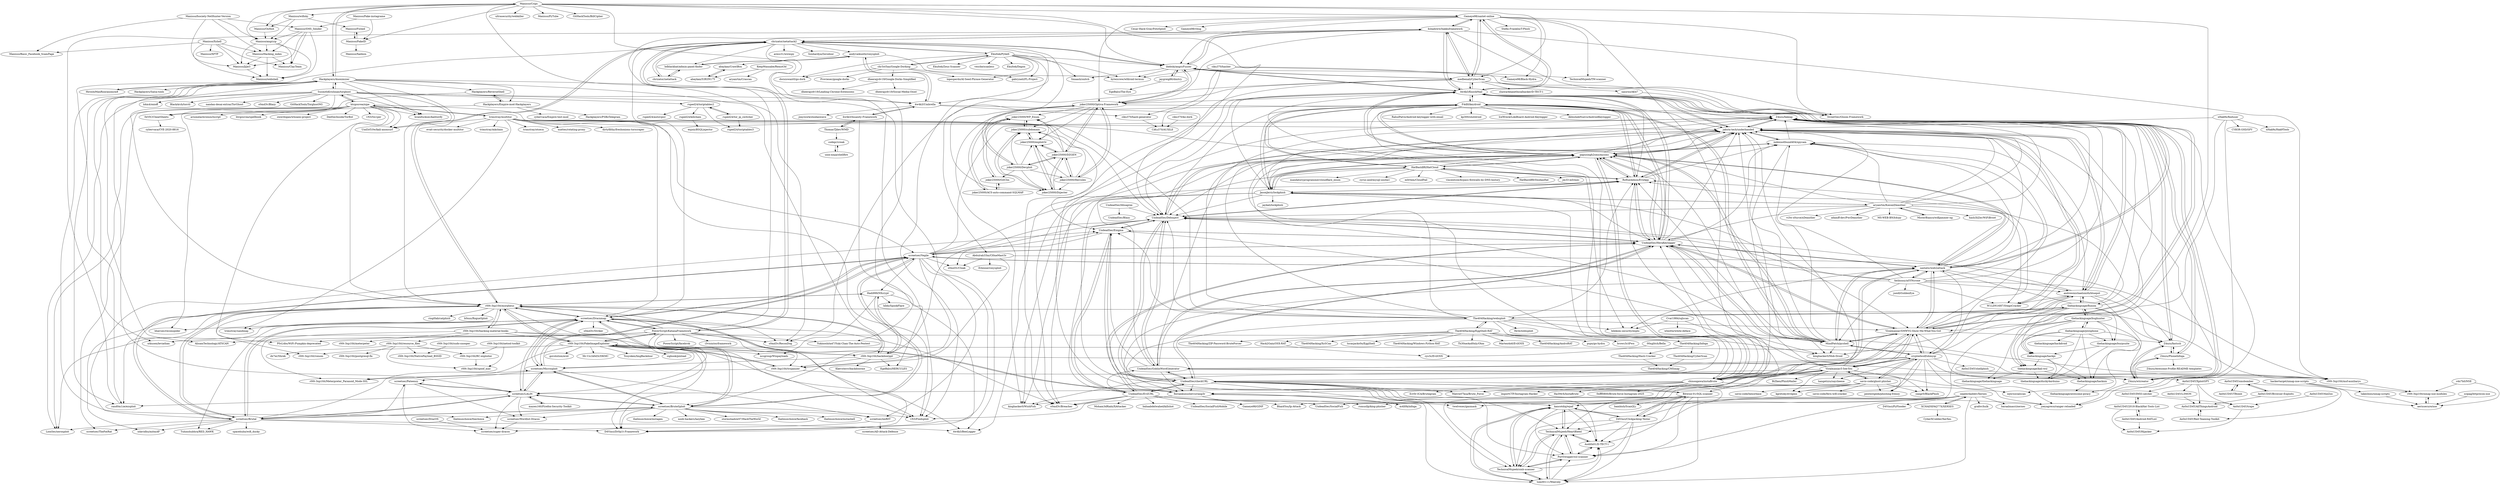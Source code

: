 digraph G {
"Gameye98/santet-online" -> "Gameye98/vbug" ["e"=1]
"Gameye98/santet-online" -> "StreetSec/Gloom-Framework"
"Gameye98/santet-online" -> "Stefin-Franklin/T-Phish" ["e"=1]
"Gameye98/santet-online" -> "4shadoww/hakkuframework"
"Gameye98/santet-online" -> "Gameye98/Black-Hydra" ["e"=1]
"Gameye98/santet-online" -> "joker25000/Optiva-Framework"
"Gameye98/santet-online" -> "TechnicalMujeeb/TM-scanner" ["e"=1]
"Gameye98/santet-online" -> "Bhai4You/Ip-Attack" ["e"=1]
"Gameye98/santet-online" -> "medbenali/CyberScan"
"Gameye98/santet-online" -> "Cesar-Hack-Gray/FotoSploit" ["e"=1]
"Gameye98/santet-online" -> "4w4k3/KnockMail"
"Gameye98/santet-online" -> "ihebski/angryFuzzer"
"Manisso/Crips" -> "Manisso/wifisky"
"Manisso/Crips" -> "s0md3v/Breacher" ["e"=1]
"Manisso/Crips" -> "Manisso/angryip"
"Manisso/Crips" -> "Hackplayers/4nonimizer"
"Manisso/Crips" -> "medbenali/CyberScan"
"Manisso/Crips" -> "ihebski/angryFuzzer"
"Manisso/Crips" -> "ultrasecurity/webkiller" ["e"=1]
"Manisso/Crips" -> "Gameye98/santet-online"
"Manisso/Crips" -> "twelvesec/gasmask" ["e"=1]
"Manisso/Crips" -> "Manisso/OxHoA"
"Manisso/Crips" -> "s0md3v/ReconDog" ["e"=1]
"Manisso/Crips" -> "Manisso/FakeID"
"Manisso/Crips" -> "Manisso/PyTube"
"Manisso/Crips" -> "GitHackTools/BillCipher" ["e"=1]
"Manisso/Crips" -> "1N3/Findsploit" ["e"=1]
"The404Hacking/websploit" -> "thehackingsage/fluxion"
"The404Hacking/websploit" -> "f4rih/websploit" ["e"=1]
"The404Hacking/websploit" -> "Z4nzu/fakeap"
"The404Hacking/websploit" -> "UndeadSec/Enigma"
"The404Hacking/websploit" -> "The404Hacking/Infoga"
"The404Hacking/websploit" -> "UndeadSec/Debinject"
"The404Hacking/websploit" -> "papusingh2sms/mysms"
"The404Hacking/websploit" -> "jakuta-tech/underhanded"
"The404Hacking/websploit" -> "andrewmichaelsmith/bluepot"
"The404Hacking/websploit" -> "floriankunushevci/rang3r"
"The404Hacking/websploit" -> "telekom-security/explo" ["e"=1]
"The404Hacking/websploit" -> "Ro9ueAdmin/EvilApp"
"The404Hacking/websploit" -> "Viralmaniar/SMWYG-Show-Me-What-You-Got"
"The404Hacking/websploit" -> "kinghacker0/Mob-Droid"
"The404Hacking/websploit" -> "The404Hacking/EggShell-RAT"
"Viralmaniar/I-See-You" -> "cryptedwolf/ohmyqr"
"Viralmaniar/I-See-You" -> "yangr0/BlackPhish" ["e"=1]
"Viralmaniar/I-See-You" -> "hangetzzu/saycheese" ["e"=1]
"Viralmaniar/I-See-You" -> "Viralmaniar/SMWYG-Show-Me-What-You-Got"
"Viralmaniar/I-See-You" -> "papusingh2sms/mysms"
"Viralmaniar/I-See-You" -> "UndeadSec/HeraKeylogger"
"Viralmaniar/I-See-You" -> "UndeadSec/SocialFish" ["e"=1]
"Viralmaniar/I-See-You" -> "kgretzky/evilginx" ["e"=1]
"Viralmaniar/I-See-You" -> "pentestgeek/phishing-frenzy" ["e"=1]
"Viralmaniar/I-See-You" -> "savio-code/ghost-phisher"
"Viralmaniar/I-See-You" -> "kinghacker0/WishFish" ["e"=1]
"Viralmaniar/I-See-You" -> "BiZken/PhishMailer" ["e"=1]
"Viralmaniar/I-See-You" -> "chinoogawa/instaBrute"
"Viralmaniar/I-See-You" -> "jakuta-tech/underhanded"
"Viralmaniar/I-See-You" -> "Matrix07ksa/Brute_Force" ["e"=1]
"Viralmaniar/SMWYG-Show-Me-What-You-Got" -> "jakuta-tech/underhanded"
"Viralmaniar/SMWYG-Show-Me-What-You-Got" -> "UndeadSec/HeraKeylogger"
"Viralmaniar/SMWYG-Show-Me-What-You-Got" -> "Viralmaniar/I-See-You"
"Viralmaniar/SMWYG-Show-Me-What-You-Got" -> "Z4nzu/wlcreator"
"Viralmaniar/SMWYG-Show-Me-What-You-Got" -> "chinoogawa/instaBrute"
"Viralmaniar/SMWYG-Show-Me-What-You-Got" -> "Z4nzu/fakeap"
"Viralmaniar/SMWYG-Show-Me-What-You-Got" -> "santatic/web2attack"
"Viralmaniar/SMWYG-Show-Me-What-You-Got" -> "andrewmichaelsmith/bluepot"
"Viralmaniar/SMWYG-Show-Me-What-You-Got" -> "4w4k3/KnockMail"
"Viralmaniar/SMWYG-Show-Me-What-You-Got" -> "MindPatch/pyshell"
"Viralmaniar/SMWYG-Show-Me-What-You-Got" -> "indexnotfound404/spycam"
"Viralmaniar/SMWYG-Show-Me-What-You-Got" -> "UndeadSec/GoblinWordGenerator"
"Viralmaniar/SMWYG-Show-Me-What-You-Got" -> "cryptedwolf/ohmyqr"
"Viralmaniar/SMWYG-Show-Me-What-You-Got" -> "Z4nzu/fastssh"
"Viralmaniar/SMWYG-Show-Me-What-You-Got" -> "Matrix07ksa/Brute_Force" ["e"=1]
"papusingh2sms/mysms" -> "F4dl0/keydroid"
"papusingh2sms/mysms" -> "Ro9ueAdmin/EvilApp"
"papusingh2sms/mysms" -> "JasonJerry/lockphish"
"papusingh2sms/mysms" -> "jakuta-tech/underhanded"
"papusingh2sms/mysms" -> "MindPatch/pyshell"
"papusingh2sms/mysms" -> "indexnotfound404/spycam"
"papusingh2sms/mysms" -> "kinghacker0/WishFish" ["e"=1]
"papusingh2sms/mysms" -> "UndeadSec/HeraKeylogger"
"papusingh2sms/mysms" -> "santatic/web2attack"
"papusingh2sms/mysms" -> "chinoogawa/instaBrute"
"papusingh2sms/mysms" -> "UndeadSec/Debinject"
"papusingh2sms/mysms" -> "HatBashBR/HatCloud"
"papusingh2sms/mysms" -> "4w4k3/KnockMail"
"papusingh2sms/mysms" -> "Matrix07ksa/Brute_Force" ["e"=1]
"papusingh2sms/mysms" -> "Z4nzu/fakeap"
"The404Hacking/Infoga" -> "The404Hacking/CyberScan"
"The404Hacking/Infoga" -> "The404Hacking/Hash-Cracker"
"F4dl0/keydroid" -> "papusingh2sms/mysms"
"F4dl0/keydroid" -> "Ro9ueAdmin/EvilApp"
"F4dl0/keydroid" -> "JasonJerry/lockphish"
"F4dl0/keydroid" -> "jakuta-tech/underhanded"
"F4dl0/keydroid" -> "UndeadSec/HeraKeylogger"
"F4dl0/keydroid" -> "RahulPalve/Android-keylogger-with-email" ["e"=1]
"F4dl0/keydroid" -> "kinghacker0/WishFish" ["e"=1]
"F4dl0/keydroid" -> "kp300/shotdroid" ["e"=1]
"F4dl0/keydroid" -> "IceWreck/LokiBoard-Android-Keylogger" ["e"=1]
"F4dl0/keydroid" -> "AbhishekNuevo/AndroidKeylogger"
"F4dl0/keydroid" -> "4w4k3/KnockMail"
"F4dl0/keydroid" -> "MindPatch/pyshell"
"F4dl0/keydroid" -> "HatBashBR/HatCloud"
"F4dl0/keydroid" -> "UndeadSec/Debinject"
"F4dl0/keydroid" -> "Z4nzu/fakeap"
"UndeadSec/GoblinWordGenerator" -> "Z4nzu/wlcreator"
"UndeadSec/GoblinWordGenerator" -> "UndeadSec/Debinject"
"UndeadSec/GoblinWordGenerator" -> "jakuta-tech/underhanded"
"UndeadSec/GoblinWordGenerator" -> "floriankunushevci/rang3r"
"UndeadSec/GoblinWordGenerator" -> "joeyagreco/ranger-reloaded"
"UndeadSec/GoblinWordGenerator" -> "UndeadSec/HeraKeylogger"
"UndeadSec/GoblinWordGenerator" -> "UndeadSec/checkURL"
"UndeadSec/GoblinWordGenerator" -> "UndeadSec/Enigma"
"UndeadSec/GoblinWordGenerator" -> "Z4nzu/fakeap"
"UndeadSec/HeraKeylogger" -> "UndeadSec/Debinject"
"UndeadSec/HeraKeylogger" -> "UndeadSec/Enigma"
"UndeadSec/HeraKeylogger" -> "UndeadSec/EvilURL"
"UndeadSec/HeraKeylogger" -> "jakuta-tech/underhanded"
"UndeadSec/HeraKeylogger" -> "Viralmaniar/SMWYG-Show-Me-What-You-Got"
"UndeadSec/HeraKeylogger" -> "F4dl0/keydroid"
"UndeadSec/HeraKeylogger" -> "papusingh2sms/mysms"
"UndeadSec/HeraKeylogger" -> "UndeadSec/GoblinWordGenerator"
"UndeadSec/HeraKeylogger" -> "Ro9ueAdmin/EvilApp"
"UndeadSec/HeraKeylogger" -> "UndeadSec/checkURL"
"UndeadSec/HeraKeylogger" -> "screetsec/Vegile"
"UndeadSec/HeraKeylogger" -> "MindPatch/pyshell"
"UndeadSec/HeraKeylogger" -> "indexnotfound404/spycam"
"UndeadSec/HeraKeylogger" -> "4w4k3/KnockMail"
"UndeadSec/HeraKeylogger" -> "santatic/web2attack"
"kancotdiq/wpaf" -> "TechnicalMujeeb/HeartBleed"
"kancotdiq/wpaf" -> "TechnicalMujeeb/smb-scanner"
"kancotdiq/wpaf" -> "tom00111/Weevely"
"kancotdiq/wpaf" -> "PortSwigger/ssl-scanner"
"kancotdiq/wpaf" -> "Audi0x01/D-TECT-1"
"kancotdiq/wpaf" -> "D4Vinci/Clickjacking-Tester"
"ciku370/hasher" -> "ciku370/hash-generator"
"ciku370/hasher" -> "Gameye98/Black-Hydra" ["e"=1]
"ciku370/hasher" -> "bytezcrew/wfdroid-termux" ["e"=1]
"ciku370/hasher" -> "TechnicalMujeeb/TM-scanner" ["e"=1]
"ciku370/hasher" -> "CiKu370/AUXILE"
"xHak9x/finduser" -> "xHak9x/Hak9Tools" ["e"=1]
"xHak9x/finduser" -> "jakuta-tech/underhanded"
"xHak9x/finduser" -> "iojw/socialscan" ["e"=1]
"xHak9x/finduser" -> "Viralmaniar/SMWYG-Show-Me-What-You-Got"
"xHak9x/finduser" -> "CYB3R-G0D/SPY" ["e"=1]
"screetsec/Vegile" -> "screetsec/Dracnmap"
"screetsec/Vegile" -> "screetsec/Microsploit"
"screetsec/Vegile" -> "screetsec/BruteSploit"
"screetsec/Vegile" -> "screetsec/Brutal"
"screetsec/Vegile" -> "UndeadSec/HeraKeylogger"
"screetsec/Vegile" -> "UndeadSec/Enigma"
"screetsec/Vegile" -> "s0md3v/Cloak" ["e"=1]
"screetsec/Vegile" -> "D4Vinci/Dr0p1t-Framework" ["e"=1]
"screetsec/Vegile" -> "UndeadSec/Debinject"
"screetsec/Vegile" -> "Ro9ueAdmin/EvilApp"
"screetsec/Vegile" -> "santatic/web2attack"
"screetsec/Vegile" -> "r00t-3xp10it/trojanizer"
"screetsec/Vegile" -> "screetsec/imR0T"
"screetsec/Vegile" -> "Hadi999/NXcrypt"
"screetsec/Vegile" -> "Z4nzu/fakeap"
"nasirxo/AK47" -> "StreetSec/Gloom-Framework"
"thehackingsage/bughunter" -> "thehackingsage/fluxion"
"thehackingsage/bughunter" -> "thehackingsage/hackpi"
"thehackingsage/bughunter" -> "thehackingsage/kali-wsl"
"thehackingsage/bughunter" -> "thehackingsage/thehackingsage"
"thehackingsage/bughunter" -> "thehackingsage/burpsuite"
"thehackingsage/bughunter" -> "thehackingsage/hacknix"
"thehackingsage/bughunter" -> "thehackingsage/pwnphone"
"andyvaikunth/roxysploit" -> "bytezcrew/wfdroid-termux" ["e"=1]
"andyvaikunth/roxysploit" -> "abaykan/CrawlBox"
"andyvaikunth/roxysploit" -> "4w4k3/Umbrella"
"andyvaikunth/roxysploit" -> "bdblackhat/admin-panel-finder"
"trimstray/multitor" -> "evait-security/docker-multitor"
"trimstray/multitor" -> "Und3rf10w/kali-anonsurf" ["e"=1]
"trimstray/multitor" -> "htrgouvea/nipe"
"trimstray/multitor" -> "UndeadSec/Debinject"
"trimstray/multitor" -> "screetsec/Vegile"
"trimstray/multitor" -> "screetsec/Dracnmap"
"trimstray/multitor" -> "trimstray/sandmap" ["e"=1]
"trimstray/multitor" -> "trimstray/mkchain" ["e"=1]
"trimstray/multitor" -> "telekom-security/explo" ["e"=1]
"trimstray/multitor" -> "trimstray/otseca" ["e"=1]
"trimstray/multitor" -> "mattes/rotating-proxy" ["e"=1]
"trimstray/multitor" -> "UndeadSec/Enigma"
"trimstray/multitor" -> "dirtyfilthy/freshonions-torscraper" ["e"=1]
"trimstray/multitor" -> "The404Hacking/websploit"
"trimstray/multitor" -> "jakuta-tech/underhanded"
"The404Hacking/EggShell-RAT" -> "Hack2Gain/OSX-RAT"
"The404Hacking/EggShell-RAT" -> "lucasjacks0n/EggShell" ["e"=1]
"The404Hacking/EggShell-RAT" -> "The404Hacking/Windows-Python-RAT" ["e"=1]
"The404Hacking/EggShell-RAT" -> "Th30neAnd0nly/Ohm" ["e"=1]
"The404Hacking/EggShell-RAT" -> "Marten4n6/EvilOSX" ["e"=1]
"The404Hacking/EggShell-RAT" -> "The404Hacking/AndroRAT" ["e"=1]
"The404Hacking/EggShell-RAT" -> "pspn/go-hydra"
"The404Hacking/EggShell-RAT" -> "The404Hacking/websploit"
"The404Hacking/EggShell-RAT" -> "brows3r/iPwn" ["e"=1]
"The404Hacking/EggShell-RAT" -> "The404Hacking/Infoga"
"The404Hacking/EggShell-RAT" -> "The404Hacking/ZIP-Password-BruteForcer" ["e"=1]
"The404Hacking/EggShell-RAT" -> "The404Hacking/XsSCan"
"sepehrdaddev/Xerxes" -> "baraalmasri/xerxes"
"sepehrdaddev/Xerxes" -> "kancotdiq/wpaf"
"sepehrdaddev/Xerxes" -> "TechnicalMujeeb/smb-scanner"
"sepehrdaddev/Xerxes" -> "D4Vinci/Clickjacking-Tester"
"sepehrdaddev/Xerxes" -> "XCHADXFAQ77X/XERXES"
"sepehrdaddev/Xerxes" -> "PortSwigger/ssl-scanner"
"sepehrdaddev/Xerxes" -> "TechnicalMujeeb/HeartBleed"
"sepehrdaddev/Xerxes" -> "D4Vinci/PyFlooder" ["e"=1]
"sepehrdaddev/Xerxes" -> "tom00111/Weevely"
"sepehrdaddev/Xerxes" -> "grafov/hulk" ["e"=1]
"cryptedwolf/ohmyqr" -> "Viralmaniar/I-See-You"
"cryptedwolf/ohmyqr" -> "yangr0/BlackPhish" ["e"=1]
"cryptedwolf/ohmyqr" -> "savio-code/ghost-phisher"
"cryptedwolf/ohmyqr" -> "hangetzzu/saycheese" ["e"=1]
"cryptedwolf/ohmyqr" -> "floriankunushevci/rang3r"
"cryptedwolf/ohmyqr" -> "An0nUD4Y/shellphish"
"cryptedwolf/ohmyqr" -> "joeyagreco/ranger-reloaded"
"cryptedwolf/ohmyqr" -> "Z4nzu/wlcreator"
"cryptedwolf/ohmyqr" -> "jakuta-tech/underhanded"
"cryptedwolf/ohmyqr" -> "UndeadSec/GoblinWordGenerator"
"cryptedwolf/ohmyqr" -> "kgretzky/evilginx" ["e"=1]
"cryptedwolf/ohmyqr" -> "MindPatch/pyshell"
"cryptedwolf/ohmyqr" -> "pentestgeek/phishing-frenzy" ["e"=1]
"cryptedwolf/ohmyqr" -> "Viralmaniar/SMWYG-Show-Me-What-You-Got"
"cryptedwolf/ohmyqr" -> "Ro9ueAdmin/EvilApp"
"screetsec/imR0T" -> "screetsec/super-dracos"
"screetsec/imR0T" -> "screetsec/AD-Attack-Defense"
"bdblackhat/admin-panel-finder" -> "chrizator/netattack"
"bdblackhat/admin-panel-finder" -> "andyvaikunth/roxysploit"
"MisterBianco/wifijammer-ng" -> "aryanrtm/KawaiiDeauther"
"Ro9ueAdmin/EvilApp" -> "jakuta-tech/underhanded"
"Ro9ueAdmin/EvilApp" -> "papusingh2sms/mysms"
"Ro9ueAdmin/EvilApp" -> "F4dl0/keydroid"
"Ro9ueAdmin/EvilApp" -> "JasonJerry/lockphish"
"Ro9ueAdmin/EvilApp" -> "UndeadSec/Debinject"
"Ro9ueAdmin/EvilApp" -> "HatBashBR/HatCloud"
"Ro9ueAdmin/EvilApp" -> "indexnotfound404/spycam"
"Ro9ueAdmin/EvilApp" -> "UndeadSec/HeraKeylogger"
"UndeadSec/Enigma" -> "UndeadSec/Debinject"
"UndeadSec/Enigma" -> "UndeadSec/HeraKeylogger"
"UndeadSec/Enigma" -> "kinghacker0/Mob-Droid"
"UndeadSec/Enigma" -> "s0md3v/Cloak" ["e"=1]
"UndeadSec/Enigma" -> "UndeadSec/checkURL"
"UndeadSec/Enigma" -> "UndeadSec/EvilURL"
"indexnotfound404/spycam" -> "jakuta-tech/underhanded"
"indexnotfound404/spycam" -> "papusingh2sms/mysms"
"indexnotfound404/spycam" -> "kinghacker0/Mob-Droid"
"indexnotfound404/spycam" -> "Z4nzu/fakeap"
"Manisso/Fake-instagrame" -> "Manisso/SMS_Sender"
"Manisso/Fake-instagrame" -> "Manisso/FakeID"
"UndeadSec/Idisagree" -> "UndeadSec/Blazy"
"UndeadSec/Idisagree" -> "UndeadSec/Debinject"
"UndeadSec/EvilURL" -> "UndeadSec/HeraKeylogger"
"UndeadSec/EvilURL" -> "UndeadSec/Enigma"
"UndeadSec/EvilURL" -> "UndeadSec/checkURL"
"UndeadSec/EvilURL" -> "UndeadSec/Debinject"
"UndeadSec/EvilURL" -> "UndeadSec/SocialFish" ["e"=1]
"UndeadSec/EvilURL" -> "1N3/Findsploit" ["e"=1]
"UndeadSec/EvilURL" -> "UndeadSec/SocialFishMobile" ["e"=1]
"UndeadSec/EvilURL" -> "Moham3dRiahi/XAttacker" ["e"=1]
"UndeadSec/EvilURL" -> "UndeadSec/GoblinWordGenerator"
"UndeadSec/EvilURL" -> "bahaabdelwahed/killshot" ["e"=1]
"UndeadSec/EvilURL" -> "Bhai4You/Ip-Attack" ["e"=1]
"UndeadSec/EvilURL" -> "kinghacker0/WishFish" ["e"=1]
"UndeadSec/EvilURL" -> "twelvesec/gasmask" ["e"=1]
"UndeadSec/EvilURL" -> "s0md3v/Breacher" ["e"=1]
"UndeadSec/EvilURL" -> "rsmusllp/king-phisher" ["e"=1]
"UndeadSec/checkURL" -> "TechnicalMujeeb/smb-scanner"
"UndeadSec/checkURL" -> "Bitwise-01/SQL-scanner"
"UndeadSec/checkURL" -> "PortSwigger/ssl-scanner"
"UndeadSec/checkURL" -> "kancotdiq/wpaf"
"UndeadSec/checkURL" -> "UndeadSec/Debinject"
"UndeadSec/checkURL" -> "tom00111/Weevely"
"UndeadSec/checkURL" -> "jakuta-tech/underhanded"
"UndeadSec/checkURL" -> "TechnicalMujeeb/HeartBleed"
"UndeadSec/checkURL" -> "D4Vinci/Clickjacking-Tester"
"UndeadSec/checkURL" -> "UndeadSec/Enigma"
"UndeadSec/checkURL" -> "Audi0x01/D-TECT-1"
"UndeadSec/checkURL" -> "UndeadSec/EvilURL"
"UndeadSec/checkURL" -> "floriankunushevci/rang3r"
"UndeadSec/checkURL" -> "UndeadSec/HeraKeylogger"
"UndeadSec/checkURL" -> "UndeadSec/GoblinWordGenerator"
"floriankunushevci/rang3r" -> "m4ll0k/infoga"
"floriankunushevci/rang3r" -> "joeyagreco/ranger-reloaded"
"floriankunushevci/rang3r" -> "s0md3v/Breacher" ["e"=1]
"floriankunushevci/rang3r" -> "screetsec/Dracnmap"
"floriankunushevci/rang3r" -> "Gameye98/GINF"
"thehackingsage/burpsuite" -> "thehackingsage/ducky4arduino"
"thehackingsage/burpsuite" -> "thehackingsage/hackpi"
"Bitwise-01/SQL-scanner" -> "PortSwigger/ssl-scanner"
"Bitwise-01/SQL-scanner" -> "Audi0x01/D-TECT-1"
"Bitwise-01/SQL-scanner" -> "TechnicalMujeeb/smb-scanner"
"Bitwise-01/SQL-scanner" -> "UndeadSec/checkURL"
"Bitwise-01/SQL-scanner" -> "tom00111/Weevely"
"Bitwise-01/SQL-scanner" -> "D4Vinci/Clickjacking-Tester"
"Bitwise-01/SQL-scanner" -> "TechnicalMujeeb/HeartBleed"
"Bitwise-01/SQL-scanner" -> "kancotdiq/wpaf"
"Bitwise-01/SQL-scanner" -> "bambish/ScanQLi" ["e"=1]
"thehackingsage/hackpi" -> "thehackingsage/ducky4arduino"
"thehackingsage/hackpi" -> "thehackingsage/kali-wsl"
"thehackingsage/hackpi" -> "thehackingsage/hacknix"
"r00t-3xp10it/trojanizer" -> "r00t-3xp10it/msf-auxiliarys"
"r00t-3xp10it/trojanizer" -> "r00t-3xp10it/FakeImageExploiter"
"r00t-3xp10it/trojanizer" -> "r00t-3xp10it/Meterpreter_Paranoid_Mode-SSL"
"The404Hacking/Hash-Cracker" -> "The404Hacking/CMSmap"
"ciku370/hash-generator" -> "CiKu370/AUXILE"
"andrewmichaelsmith/bluepot" -> "Z4nzu/fakeap"
"andrewmichaelsmith/bluepot" -> "Z4nzu/fastssh"
"andrewmichaelsmith/bluepot" -> "jakuta-tech/underhanded"
"andrewmichaelsmith/bluepot" -> "UndeadSec/Debinject"
"andrewmichaelsmith/bluepot" -> "thehackingsage/fluxion"
"andrewmichaelsmith/bluepot" -> "Z4nzu/wlcreator"
"andrewmichaelsmith/bluepot" -> "Viralmaniar/SMWYG-Show-Me-What-You-Got"
"andrewmichaelsmith/bluepot" -> "W1LDN16H7/StegoCracker"
"andrewmichaelsmith/bluepot" -> "indexnotfound404/spycam"
"Abdulrah33m/Cl0neMast3r" -> "r00t-3xp10it/trojanizer"
"Abdulrah33m/Cl0neMast3r" -> "r00t-3xp10it/msf-auxiliarys"
"Abdulrah33m/Cl0neMast3r" -> "s0md3v/Cloak" ["e"=1]
"Abdulrah33m/Cl0neMast3r" -> "Eitenne/roxysploit" ["e"=1]
"joker25000/DZGEN" -> "joker25000/exploit3r"
"joker25000/DZGEN" -> "joker25000/subdomain"
"joker25000/DZGEN" -> "joker25000/Dzjecter"
"joker25000/DZGEN" -> "joker25000/Devploit"
"joker25000/DZGEN" -> "joker25000/Optiva-Framework"
"joker25000/DZGEN" -> "joker25000/Hercules"
"joker25000/DZGEN" -> "joker25000/WP_Enum"
"r00t-3xp10it/resource_files" -> "r00t-3xp10it/spoof_mac"
"r00t-3xp10it/resource_files" -> "r00t-3xp10it/NativePayload_BSSID"
"r00t-3xp10it/resource_files" -> "dx7er/Shrek"
"r00t-3xp10it/resource_files" -> "r00t-3xp10it/RC-exploiter"
"r00t-3xp10it/resource_files" -> "r00t-3xp10it/postgresql-fix"
"thehackingsage/kali-wsl" -> "thehackingsage/hacknix"
"thehackingsage/kali-wsl" -> "thehackingsage/thehackingsage"
"thehackingsage/kali-wsl" -> "thehackingsage/ducky4arduino"
"joker25000/Optiva-Framework" -> "joker25000/exploit3r"
"joker25000/Optiva-Framework" -> "joker25000/DZGEN"
"joker25000/Optiva-Framework" -> "joker25000/Dzjecter"
"joker25000/Optiva-Framework" -> "joker25000/subdomain"
"joker25000/Optiva-Framework" -> "joker25000/Devploit"
"joker25000/Optiva-Framework" -> "joker25000/Hercules"
"joker25000/Optiva-Framework" -> "ihebski/angryFuzzer"
"joker25000/Optiva-Framework" -> "StreetSec/Gloom-Framework"
"joker25000/Optiva-Framework" -> "joker25000/WP_Enum"
"joker25000/Hercules" -> "joker25000/exploit3r"
"joker25000/Hercules" -> "joker25000/DZGEN"
"joker25000/Hercules" -> "joker25000/Dzjecter"
"joker25000/Hercules" -> "joker25000/subdomain"
"joker25000/Hercules" -> "joker25000/Optiva-Framework"
"abaykan/CrawlBox" -> "abaykan/53R3N17Y"
"TechnicalMujeeb/smb-scanner" -> "TechnicalMujeeb/HeartBleed"
"TechnicalMujeeb/smb-scanner" -> "tom00111/Weevely"
"TechnicalMujeeb/smb-scanner" -> "kancotdiq/wpaf"
"TechnicalMujeeb/smb-scanner" -> "Audi0x01/D-TECT-1"
"TechnicalMujeeb/smb-scanner" -> "PortSwigger/ssl-scanner"
"thehackingsage/fluxion" -> "Z4nzu/fakeap"
"thehackingsage/fluxion" -> "Z4nzu/fastssh"
"thehackingsage/fluxion" -> "andrewmichaelsmith/bluepot"
"thehackingsage/fluxion" -> "thehackingsage/bughunter"
"thehackingsage/fluxion" -> "thehackingsage/kali-wsl"
"thehackingsage/fluxion" -> "thehackingsage/burpsuite"
"thehackingsage/fluxion" -> "thehackingsage/hackpi"
"thehackingsage/fluxion" -> "The404Hacking/websploit"
"thehackingsage/fluxion" -> "kinghacker0/Mob-Droid"
"thehackingsage/fluxion" -> "santatic/web2attack"
"00xglitch/Bella" -> "cys3c/EvilOSX"
"TechnicalMujeeb/HeartBleed" -> "TechnicalMujeeb/smb-scanner"
"TechnicalMujeeb/HeartBleed" -> "tom00111/Weevely"
"TechnicalMujeeb/HeartBleed" -> "Audi0x01/D-TECT-1"
"TechnicalMujeeb/HeartBleed" -> "kancotdiq/wpaf"
"TechnicalMujeeb/HeartBleed" -> "PortSwigger/ssl-scanner"
"Audi0x01/D-TECT-1" -> "PortSwigger/ssl-scanner"
"Audi0x01/D-TECT-1" -> "TechnicalMujeeb/HeartBleed"
"An0nUD4Y/Android-RATList" -> "An0nUD4Y/2018-BlackHat-Tools-List"
"An0nUD4Y/Android-RATList" -> "An0nUD4Y/Hijacker"
"KeepWannabe/Remot3d" -> "abaykan/53R3N17Y"
"KeepWannabe/Remot3d" -> "aryanrtm/Crascan"
"thehackingsage/hacknix" -> "thehackingsage/awesome-piracy"
"Manisso/SMS_Sender" -> "Manisso/Hacking_index"
"Manisso/SMS_Sender" -> "Manisso/webshell"
"Manisso/SMS_Sender" -> "Manisso/Jijle3"
"Manisso/SMS_Sender" -> "Manisso/ClayTeam"
"Manisso/SMS_Sender" -> "Manisso/angryip"
"abaykan/53R3N17Y" -> "abaykan/CrawlBox"
"joker25000/Devploit" -> "joker25000/DZGEN"
"joker25000/Devploit" -> "joker25000/exploit3r"
"joker25000/Devploit" -> "joker25000/Dzjecter"
"joker25000/Devploit" -> "joker25000/subdomain"
"joker25000/Devploit" -> "joker25000/Optiva-Framework"
"joker25000/Devploit" -> "joker25000/Hercules"
"joker25000/Devploit" -> "joker25000/GitClin"
"Hackplayers/ReverseShell" -> "Hackplayers/Empire-mod-Hackplayers"
"Hackplayers/ReverseShell" -> "0xVIC/CheatSheets"
"Manisso/angryip" -> "Manisso/webshell"
"Manisso/angryip" -> "Manisso/Jijle3"
"Manisso/angryip" -> "Manisso/ClayTeam"
"Manisso/angryip" -> "Manisso/Hacking_index"
"s4n7h0/NSE" -> "aerissecure/nse"
"s4n7h0/NSE" -> "r00t-3xp10it/nmap-nse-modules"
"Manisso/FakeID" -> "Manisso/Fished"
"Manisso/FakeID" -> "Manisso/Xadmin"
"joker25000/exploit3r" -> "joker25000/subdomain"
"joker25000/exploit3r" -> "joker25000/Dzjecter"
"joker25000/exploit3r" -> "joker25000/DZGEN"
"joker25000/exploit3r" -> "joker25000/WP_Enum"
"0xVIC/CheatSheets" -> "cybervaca/CVE-2020-8816"
"Manisso/Fished" -> "Manisso/FakeID"
"ciku370/ko-dork" -> "CiKu370/AUXILE"
"Manisso/Hacking_index" -> "Manisso/webshell"
"Manisso/Hacking_index" -> "Manisso/Jijle3"
"Manisso/Hacking_index" -> "Manisso/ClayTeam"
"Manisso/Jijle3" -> "Manisso/webshell"
"PortSwigger/ssl-scanner" -> "Audi0x01/D-TECT-1"
"PortSwigger/ssl-scanner" -> "TechnicalMujeeb/HeartBleed"
"PortSwigger/ssl-scanner" -> "TechnicalMujeeb/smb-scanner"
"An0nUD4Y/IMSI-catcher" -> "An0nUD4Y/2018-BlackHat-Tools-List"
"An0nUD4Y/IMSI-catcher" -> "An0nUD4Y/trape"
"An0nUD4Y/2018-BlackHat-Tools-List" -> "An0nUD4Y/Android-RATList"
"An0nUD4Y/2018-BlackHat-Tools-List" -> "An0nUD4Y/IMSI-catcher"
"An0nUD4Y/2018-BlackHat-Tools-List" -> "An0nUD4Y/Hijacker"
"joker25000/Dzjecter" -> "joker25000/exploit3r"
"joker25000/Dzjecter" -> "joker25000/subdomain"
"joker25000/Dzjecter" -> "joker25000/DZGEN"
"joker25000/WP_Enum" -> "joker25000/GitClin"
"joker25000/WP_Enum" -> "joker25000/subdomain"
"joker25000/WP_Enum" -> "joker25000/ACS-auto-command-SQLMAP"
"Manisso/OxHoA" -> "Manisso/angryip"
"An0nUD4Y/theZoo" -> "An0nUD4Y/trape"
"The404Hacking/CyberScan" -> "The404Hacking/CMSmap"
"joker25000/subdomain" -> "joker25000/exploit3r"
"joker25000/subdomain" -> "joker25000/Dzjecter"
"joker25000/subdomain" -> "joker25000/WP_Enum"
"An0nUD4Y/trape" -> "An0nUD4Y/Hijacker"
"JasonJerry/lockphish" -> "Ro9ueAdmin/EvilApp"
"JasonJerry/lockphish" -> "papusingh2sms/mysms"
"JasonJerry/lockphish" -> "jakuta-tech/underhanded"
"JasonJerry/lockphish" -> "F4dl0/keydroid"
"JasonJerry/lockphish" -> "jaykali/lockphish" ["e"=1]
"JasonJerry/lockphish" -> "kinghacker0/WishFish" ["e"=1]
"JasonJerry/lockphish" -> "HatBashBR/HatCloud"
"JasonJerry/lockphish" -> "UndeadSec/HeraKeylogger"
"JasonJerry/lockphish" -> "4w4k3/KnockMail"
"JasonJerry/lockphish" -> "Viralmaniar/SMWYG-Show-Me-What-You-Got"
"JasonJerry/lockphish" -> "chinoogawa/instaBrute"
"JasonJerry/lockphish" -> "Matrix07ksa/Brute_Force" ["e"=1]
"JasonJerry/lockphish" -> "Z4nzu/fakeap"
"JasonJerry/lockphish" -> "aryanrtm/KawaiiDeauther"
"JasonJerry/lockphish" -> "UndeadSec/Debinject"
"aryanrtm/KawaiiDeauther" -> "MisterBianco/wifijammer-ng"
"aryanrtm/KawaiiDeauther" -> "Z4nzu/fakeap"
"aryanrtm/KawaiiDeauther" -> "papusingh2sms/mysms"
"aryanrtm/KawaiiDeauther" -> "4w4k3/KnockMail"
"aryanrtm/KawaiiDeauther" -> "hash3liZer/WiFiBroot" ["e"=1]
"aryanrtm/KawaiiDeauther" -> "vi3w-s0urce/xDeauther" ["e"=1]
"aryanrtm/KawaiiDeauther" -> "adamff-dev/PwrDeauther" ["e"=1]
"aryanrtm/KawaiiDeauther" -> "UndeadSec/Debinject"
"aryanrtm/KawaiiDeauther" -> "JasonJerry/lockphish"
"aryanrtm/KawaiiDeauther" -> "thehackingsage/fluxion"
"aryanrtm/KawaiiDeauther" -> "indexnotfound404/spycam"
"aryanrtm/KawaiiDeauther" -> "UndeadSec/HeraKeylogger"
"aryanrtm/KawaiiDeauther" -> "MS-WEB-BN/h4rpy" ["e"=1]
"aryanrtm/KawaiiDeauther" -> "jakuta-tech/underhanded"
"aryanrtm/KawaiiDeauther" -> "W1LDN16H7/StegoCracker"
"Z4nzu/PhoneInfoga" -> "Z4nzu/fastssh"
"Z4nzu/PhoneInfoga" -> "Z4nzu/Awesome-Profile-README-templates"
"Z4nzu/PhoneInfoga" -> "Z4nzu/fakeap"
"Z4nzu/PhoneInfoga" -> "Z4nzu/wlcreator"
"MindPatch/pyshell" -> "papusingh2sms/mysms"
"MindPatch/pyshell" -> "indexnotfound404/spycam"
"MindPatch/pyshell" -> "jakuta-tech/underhanded"
"MindPatch/pyshell" -> "UndeadSec/Debinject"
"MindPatch/pyshell" -> "UndeadSec/HeraKeylogger"
"MindPatch/pyshell" -> "kinghacker0/Mob-Droid"
"MindPatch/pyshell" -> "F4dl0/keydroid"
"MindPatch/pyshell" -> "Ro9ueAdmin/EvilApp"
"MindPatch/pyshell" -> "Viralmaniar/SMWYG-Show-Me-What-You-Got"
"MindPatch/pyshell" -> "santatic/web2attack"
"MindPatch/pyshell" -> "cryptedwolf/ohmyqr"
"jakuta-tech/underhanded" -> "Ro9ueAdmin/EvilApp"
"jakuta-tech/underhanded" -> "Z4nzu/fakeap"
"jakuta-tech/underhanded" -> "Z4nzu/wlcreator"
"jakuta-tech/underhanded" -> "papusingh2sms/mysms"
"jakuta-tech/underhanded" -> "indexnotfound404/spycam"
"jakuta-tech/underhanded" -> "andrewmichaelsmith/bluepot"
"jakuta-tech/underhanded" -> "4w4k3/KnockMail"
"jakuta-tech/underhanded" -> "W1LDN16H7/StegoCracker"
"jakuta-tech/underhanded" -> "UndeadSec/Debinject"
"Hack2Gain/OSX-RAT" -> "cys3c/EvilOSX"
"An0nUD4Y/shellphish" -> "An0nUD4Y/XploitSPY"
"hackertarget/nmap-nse-scripts" -> "aerissecure/nse"
"hackertarget/nmap-nse-scripts" -> "takeshixx/nmap-scripts"
"hackertarget/nmap-nse-scripts" -> "r00t-3xp10it/nmap-nse-modules"
"Z4nzu/fakeap" -> "Z4nzu/fastssh"
"Z4nzu/fakeap" -> "Z4nzu/wlcreator"
"Z4nzu/fakeap" -> "Z4nzu/PhoneInfoga"
"Z4nzu/fakeap" -> "jakuta-tech/underhanded"
"Z4nzu/fakeap" -> "andrewmichaelsmith/bluepot"
"Z4nzu/fakeap" -> "joeyagreco/ranger-reloaded"
"Cvar1984/sqlscan" -> "whxitte/white-deface" ["e"=1]
"Cvar1984/sqlscan" -> "telekom-security/explo" ["e"=1]
"Cvar1984/sqlscan" -> "Bitwise-01/SQL-scanner"
"An0nUD4Y/smsbomber" -> "An0nUD4Y/TBomb"
"An0nUD4Y/smsbomber" -> "An0nUD4Y/Red-Teaming-Toolkit"
"An0nUD4Y/smsbomber" -> "An0nUD4Y/Browser-Exploits"
"fatihsnsy/aSYNcrone" -> "santatic/web2attack"
"fatihsnsy/aSYNcrone" -> "indexnotfound404/spycam"
"fatihsnsy/aSYNcrone" -> "Z4nzu/fakeap"
"fatihsnsy/aSYNcrone" -> "Z4nzu/fastssh"
"fatihsnsy/aSYNcrone" -> "jseidl/GoldenEye" ["e"=1]
"fatihsnsy/aSYNcrone" -> "jakuta-tech/underhanded"
"fatihsnsy/aSYNcrone" -> "andrewmichaelsmith/bluepot"
"fatihsnsy/aSYNcrone" -> "UndeadSec/Debinject"
"fatihsnsy/aSYNcrone" -> "UndeadSec/HeraKeylogger"
"fatihsnsy/aSYNcrone" -> "MindPatch/pyshell"
"fatihsnsy/aSYNcrone" -> "floriankunushevci/rang3r"
"fatihsnsy/aSYNcrone" -> "W1LDN16H7/StegoCracker"
"thehackingsage/pwnphone" -> "thehackingsage/hackpi"
"thehackingsage/pwnphone" -> "thehackingsage/ducky4arduino"
"thehackingsage/pwnphone" -> "thehackingsage/hacknix"
"thehackingsage/pwnphone" -> "thehackingsage/kali-wsl"
"thehackingsage/pwnphone" -> "thehackingsage/burpsuite"
"thehackingsage/pwnphone" -> "thehackingsage/hackdroid" ["e"=1]
"thehackingsage/pwnphone" -> "thehackingsage/bughunter"
"thehackingsage/pwnphone" -> "thehackingsage/awesome-piracy"
"Z4nzu/fastssh" -> "Z4nzu/fakeap"
"Z4nzu/fastssh" -> "Z4nzu/wlcreator"
"Z4nzu/fastssh" -> "Z4nzu/PhoneInfoga"
"Z4nzu/wlcreator" -> "Z4nzu/fakeap"
"Z4nzu/wlcreator" -> "Z4nzu/fastssh"
"Z4nzu/wlcreator" -> "joeyagreco/ranger-reloaded"
"Z4nzu/wlcreator" -> "Z4nzu/PhoneInfoga"
"Manisso/wifisky" -> "Manisso/OxHoA"
"Manisso/wifisky" -> "Manisso/Fished"
"Manisso/wifisky" -> "Manisso/angryip"
"An0nUD4Y/TBomb" -> "An0nUD4Y/smsbomber"
"An0nUD4Y/Red-Teaming-Toolkit" -> "An0nUD4Y/AllThingsAndroid"
"An0nUD4Y/XploitSPY" -> "An0nUD4Y/trape"
"An0nUD4Y/XploitSPY" -> "An0nUD4Y/L3MON"
"An0nUD4Y/XploitSPY" -> "An0nUD4Y/AllThingsAndroid"
"An0nUD4Y/XploitSPY" -> "An0nUD4Y/IMSI-catcher"
"An0nUD4Y/L3MON" -> "An0nUD4Y/AllThingsAndroid"
"An0nUD4Y/Browser-Exploits" -> "An0nUD4Y/AllThingsAndroid"
"An0nUD4Y/Browser-Exploits" -> "An0nUD4Y/smsbomber"
"An0nUD4Y/AllThingsAndroid" -> "An0nUD4Y/Red-Teaming-Toolkit"
"ruped24/toriptables2" -> "ruped24/tor_ip_switcher"
"ruped24/toriptables2" -> "ruped24/toriptables3"
"ruped24/toriptables2" -> "ruped24/killchain"
"ruped24/toriptables2" -> "ruped24/autovpn2"
"W1LDN16H7/StegoCracker" -> "jakuta-tech/underhanded"
"PowerScript/KatanaFramework" -> "chrizator/netattack2"
"PowerScript/KatanaFramework" -> "screetsec/Dracnmap"
"PowerScript/KatanaFramework" -> "r00t-3xp10it/morpheus"
"PowerScript/KatanaFramework" -> "r00t-3xp10it/FakeImageExploiter"
"PowerScript/KatanaFramework" -> "4shadoww/hakkuframework"
"PowerScript/KatanaFramework" -> "4w4k3/BeeLogger" ["e"=1]
"PowerScript/KatanaFramework" -> "screetsec/LALIN"
"PowerScript/KatanaFramework" -> "D4Vinci/Dr0p1t-Framework" ["e"=1]
"PowerScript/KatanaFramework" -> "Yukinoshita47/Yuki-Chan-The-Auto-Pentest" ["e"=1]
"PowerScript/KatanaFramework" -> "s0md3v/ReconDog" ["e"=1]
"PowerScript/KatanaFramework" -> "i3visio/osrframework" ["e"=1]
"PowerScript/KatanaFramework" -> "P0cL4bs/WiFi-Pumpkin-deprecated" ["e"=1]
"PowerScript/KatanaFramework" -> "utkusen/leviathan" ["e"=1]
"PowerScript/KatanaFramework" -> "AlisamTechnology/ATSCAN" ["e"=1]
"PowerScript/KatanaFramework" -> "PowerScript/facebrok"
"ruped24/killchain" -> "enjoiz/BSQLinjector"
"savio-code/ghost-phisher" -> "cryptedwolf/ohmyqr"
"savio-code/ghost-phisher" -> "pentestgeek/phishing-frenzy" ["e"=1]
"savio-code/ghost-phisher" -> "yangr0/BlackPhish" ["e"=1]
"savio-code/ghost-phisher" -> "kgretzky/evilginx" ["e"=1]
"savio-code/ghost-phisher" -> "savio-code/fern-wifi-cracker" ["e"=1]
"savio-code/ghost-phisher" -> "savio-code/hexorbase"
"savio-code/ghost-phisher" -> "rsmusllp/king-phisher" ["e"=1]
"savio-code/ghost-phisher" -> "Viralmaniar/I-See-You"
"savio-code/ghost-phisher" -> "screetsec/LALIN"
"chinoogawa/instaBrute" -> "Matrix07ksa/Brute_Force" ["e"=1]
"chinoogawa/instaBrute" -> "jakuta-tech/underhanded"
"chinoogawa/instaBrute" -> "Viralmaniar/SMWYG-Show-Me-What-You-Got"
"chinoogawa/instaBrute" -> "papusingh2sms/mysms"
"chinoogawa/instaBrute" -> "Ha3MrX/InstaBrute" ["e"=1]
"chinoogawa/instaBrute" -> "4w4k3/KnockMail"
"chinoogawa/instaBrute" -> "0xfff0800/Brute-force-Instagram-2025" ["e"=1]
"chinoogawa/instaBrute" -> "F4dl0/keydroid"
"chinoogawa/instaBrute" -> "santatic/web2attack"
"chinoogawa/instaBrute" -> "Err0r-ICA/Brutegram" ["e"=1]
"chinoogawa/instaBrute" -> "UndeadSec/HeraKeylogger"
"chinoogawa/instaBrute" -> "Ro9ueAdmin/EvilApp"
"chinoogawa/instaBrute" -> "importCTF/Instagram-Hacker" ["e"=1]
"chinoogawa/instaBrute" -> "Viralmaniar/I-See-You"
"chinoogawa/instaBrute" -> "iojw/socialscan" ["e"=1]
"htrgouvea/nipe" -> "brainfucksec/kalitorify" ["e"=1]
"htrgouvea/nipe" -> "htrgouvea/spellbook" ["e"=1]
"htrgouvea/nipe" -> "trimstray/multitor"
"htrgouvea/nipe" -> "Und3rf10w/kali-anonsurf" ["e"=1]
"htrgouvea/nipe" -> "owerdogan/whoami-project" ["e"=1]
"htrgouvea/nipe" -> "SusmithKrishnan/torghost"
"htrgouvea/nipe" -> "1N3/Findsploit" ["e"=1]
"htrgouvea/nipe" -> "bhavsec/reconspider" ["e"=1]
"htrgouvea/nipe" -> "DedSecInside/TorBot" ["e"=1]
"htrgouvea/nipe" -> "P0cL4bs/WiFi-Pumpkin-deprecated" ["e"=1]
"htrgouvea/nipe" -> "LionSec/xerosploit" ["e"=1]
"htrgouvea/nipe" -> "1N3/Sn1per" ["e"=1]
"htrgouvea/nipe" -> "r00t-3xp10it/morpheus"
"htrgouvea/nipe" -> "arismelachroinos/lscript" ["e"=1]
"htrgouvea/nipe" -> "screetsec/TheFatRat" ["e"=1]
"XCHADXFAQ77X/XERXES" -> "CyberXCodder/XerXes"
"XCHADXFAQ77X/XERXES" -> "sepehrdaddev/Xerxes"
"santatic/web2attack" -> "Z4nzu/fakeap"
"santatic/web2attack" -> "fatihsnsy/aSYNcrone"
"santatic/web2attack" -> "papusingh2sms/mysms"
"santatic/web2attack" -> "jakuta-tech/underhanded"
"santatic/web2attack" -> "Viralmaniar/SMWYG-Show-Me-What-You-Got"
"santatic/web2attack" -> "indexnotfound404/spycam"
"santatic/web2attack" -> "UndeadSec/HeraKeylogger"
"santatic/web2attack" -> "andrewmichaelsmith/bluepot"
"santatic/web2attack" -> "MindPatch/pyshell"
"santatic/web2attack" -> "screetsec/Vegile"
"santatic/web2attack" -> "telekom-security/explo" ["e"=1]
"santatic/web2attack" -> "4w4k3/KnockMail"
"santatic/web2attack" -> "chinoogawa/instaBrute"
"santatic/web2attack" -> "Ro9ueAdmin/EvilApp"
"santatic/web2attack" -> "cryptedwolf/ohmyqr"
"mazen160/Firefox-Security-Toolkit" -> "screetsec/LALIN"
"dheerajydv19/Google-Dorks-Simplified" -> "dheerajydv19/Leading-Chrome-Extensions"
"dheerajydv19/Google-Dorks-Simplified" -> "dheerajydv19/Social-Media-Osint" ["e"=1]
"tom00111/Weevely" -> "TechnicalMujeeb/HeartBleed"
"tom00111/Weevely" -> "TechnicalMujeeb/smb-scanner"
"tom00111/Weevely" -> "Audi0x01/D-TECT-1"
"tom00111/Weevely" -> "kancotdiq/wpaf"
"tom00111/Weevely" -> "PortSwigger/ssl-scanner"
"takeshixx/nmap-scripts" -> "aerissecure/nse"
"codepr/creak" -> "unix-ninja/shellfire"
"rand0m1ze/ezsploit" -> "4shadoww/hakkuframework"
"chr3st5an/Google-Dorking" -> "Ekultek/Pybelt"
"chr3st5an/Google-Dorking" -> "gabryneit/FL-Project"
"chr3st5an/Google-Dorking" -> "dwisiswant0/go-dork" ["e"=1]
"chr3st5an/Google-Dorking" -> "lopesperdo/AI-Seed-Phrase-Generator"
"chr3st5an/Google-Dorking" -> "Proviesec/google-dorks" ["e"=1]
"chr3st5an/Google-Dorking" -> "dheerajydv19/Google-Dorks-Simplified"
"screetsec/Pateensy" -> "screetsec/LALIN"
"screetsec/Pateensy" -> "screetsec/super-dracos"
"screetsec/Pateensy" -> "screetsec/Wordlist-Dracos"
"D4Vinci/Clickjacking-Tester" -> "TechnicalMujeeb/smb-scanner"
"D4Vinci/Clickjacking-Tester" -> "tom00111/Weevely"
"D4Vinci/Clickjacking-Tester" -> "TechnicalMujeeb/HeartBleed"
"D4Vinci/Clickjacking-Tester" -> "kancotdiq/wpaf"
"D4Vinci/Clickjacking-Tester" -> "PortSwigger/ssl-scanner"
"D4Vinci/Clickjacking-Tester" -> "Audi0x01/D-TECT-1"
"D4Vinci/Clickjacking-Tester" -> "Bitwise-01/SQL-scanner"
"screetsec/Dracnmap" -> "screetsec/Brutal"
"screetsec/Dracnmap" -> "screetsec/BruteSploit"
"screetsec/Dracnmap" -> "screetsec/Vegile"
"screetsec/Dracnmap" -> "floriankunushevci/rang3r"
"screetsec/Dracnmap" -> "screetsec/LALIN"
"screetsec/Dracnmap" -> "LionSec/xerosploit" ["e"=1]
"screetsec/Dracnmap" -> "screetsec/Microsploit"
"screetsec/Dracnmap" -> "s0md3v/ReconDog" ["e"=1]
"screetsec/Dracnmap" -> "Tuhinshubhra/RED_HAWK" ["e"=1]
"screetsec/Dracnmap" -> "s0md3v/Striker" ["e"=1]
"screetsec/Dracnmap" -> "s0md3v/Breacher" ["e"=1]
"screetsec/Dracnmap" -> "r00t-3xp10it/morpheus"
"screetsec/Dracnmap" -> "PowerScript/KatanaFramework"
"screetsec/Dracnmap" -> "bhavsec/reconspider" ["e"=1]
"screetsec/Dracnmap" -> "trimstray/sandmap" ["e"=1]
"4shadoww/hakkuframework" -> "StreetSec/Gloom-Framework"
"4shadoww/hakkuframework" -> "ihebski/angryFuzzer"
"4shadoww/hakkuframework" -> "4w4k3/KnockMail"
"4shadoww/hakkuframework" -> "medbenali/CyberScan"
"4shadoww/hakkuframework" -> "joker25000/Optiva-Framework"
"4shadoww/hakkuframework" -> "Gameye98/santet-online"
"4shadoww/hakkuframework" -> "chrizator/netattack2"
"4shadoww/hakkuframework" -> "r00t-3xp10it/msf-auxiliarys"
"HiroshiManRise/anonym8" -> "Hackplayers/4nonimizer"
"aerissecure/nse" -> "r00t-3xp10it/nmap-nse-modules"
"Hadi999/NXcrypt" -> "r00t-3xp10it/backdoorppt"
"Hadi999/NXcrypt" -> "hlldz/SpookFlare" ["e"=1]
"Hadi999/NXcrypt" -> "r00t-3xp10it/morpheus"
"Hadi999/NXcrypt" -> "nccgroup/Winpayloads" ["e"=1]
"Hadi999/NXcrypt" -> "D4Vinci/Dr0p1t-Framework" ["e"=1]
"screetsec/LALIN" -> "screetsec/Pateensy"
"screetsec/LALIN" -> "screetsec/Microsploit"
"screetsec/LALIN" -> "screetsec/Dracnmap"
"screetsec/LALIN" -> "screetsec/Wordlist-Dracos"
"screetsec/LALIN" -> "screetsec/super-dracos"
"screetsec/LALIN" -> "mazen160/Firefox-Security-Toolkit"
"screetsec/LALIN" -> "screetsec/Brutal"
"screetsec/LALIN" -> "rand0m1ze/ezsploit"
"screetsec/LALIN" -> "screetsec/BruteSploit"
"Manisso/Xshell" -> "Manisso/webshell"
"Manisso/Xshell" -> "Manisso/Jijle3"
"Manisso/Xshell" -> "Manisso/ClayTeam"
"Manisso/Xshell" -> "Manisso/XFTP"
"Manisso/Xshell" -> "Manisso/Basic_Facebook_ScamPage"
"Manisso/Xshell" -> "Manisso/Hacking_index"
"screetsec/Brutal" -> "screetsec/Dracnmap"
"screetsec/Brutal" -> "screetsec/BruteSploit"
"screetsec/Brutal" -> "screetsec/Vegile"
"screetsec/Brutal" -> "D4Vinci/Dr0p1t-Framework" ["e"=1]
"screetsec/Brutal" -> "r00t-3xp10it/morpheus"
"screetsec/Brutal" -> "screetsec/Pateensy"
"screetsec/Brutal" -> "screetsec/LALIN"
"screetsec/Brutal" -> "Tuhinshubhra/RED_HAWK" ["e"=1]
"screetsec/Brutal" -> "screetsec/Microsploit"
"screetsec/Brutal" -> "LionSec/xerosploit" ["e"=1]
"screetsec/Brutal" -> "UndeadSec/Enigma"
"screetsec/Brutal" -> "xdavidhu/mitmAP" ["e"=1]
"screetsec/Brutal" -> "4w4k3/BeeLogger" ["e"=1]
"screetsec/Brutal" -> "screetsec/TheFatRat" ["e"=1]
"screetsec/Brutal" -> "spacehuhn/wifi_ducky" ["e"=1]
"Hackplayers/4nonimizer" -> "Hackplayers/Empire-mod-Hackplayers"
"Hackplayers/4nonimizer" -> "SusmithKrishnan/torghost"
"Hackplayers/4nonimizer" -> "HiroshiManRise/anonym8"
"Hackplayers/4nonimizer" -> "AlisamTechnology/ATSCAN" ["e"=1]
"Hackplayers/4nonimizer" -> "Hackplayers/Salsa-tools" ["e"=1]
"Hackplayers/4nonimizer" -> "Manisso/Crips"
"Hackplayers/4nonimizer" -> "r00t-3xp10it/morpheus"
"Hackplayers/4nonimizer" -> "screetsec/LALIN"
"Hackplayers/4nonimizer" -> "rand0m1ze/ezsploit"
"Hackplayers/4nonimizer" -> "4w4k3/Umbrella"
"Hackplayers/4nonimizer" -> "screetsec/BruteSploit"
"Hackplayers/4nonimizer" -> "utkusen/leviathan" ["e"=1]
"Hackplayers/4nonimizer" -> "brainfucksec/kalitorify" ["e"=1]
"Hackplayers/4nonimizer" -> "Hackplayers/ReverseShell"
"Hackplayers/4nonimizer" -> "thelinuxchoice/thechoice" ["e"=1]
"r00t-3xp10it/morpheus" -> "r00t-3xp10it/FakeImageExploiter"
"r00t-3xp10it/morpheus" -> "r00t-3xp10it/venom" ["e"=1]
"r00t-3xp10it/morpheus" -> "r00t-3xp10it/backdoorppt"
"r00t-3xp10it/morpheus" -> "r00t-3xp10it/hacking-material-books"
"r00t-3xp10it/morpheus" -> "D4Vinci/Dr0p1t-Framework" ["e"=1]
"r00t-3xp10it/morpheus" -> "r00t-3xp10it/msf-auxiliarys"
"r00t-3xp10it/morpheus" -> "1N3/Findsploit" ["e"=1]
"r00t-3xp10it/morpheus" -> "ring0lab/catphish" ["e"=1]
"r00t-3xp10it/morpheus" -> "screetsec/Dracnmap"
"r00t-3xp10it/morpheus" -> "Hadi999/NXcrypt"
"r00t-3xp10it/morpheus" -> "screetsec/Brutal"
"r00t-3xp10it/morpheus" -> "h0nus/RogueSploit" ["e"=1]
"r00t-3xp10it/morpheus" -> "chrizator/netattack2"
"r00t-3xp10it/morpheus" -> "xdavidhu/mitmAP" ["e"=1]
"r00t-3xp10it/morpheus" -> "rand0m1ze/ezsploit"
"Ekultek/Pybelt" -> "gabryneit/FL-Project"
"Ekultek/Pybelt" -> "lopesperdo/AI-Seed-Phrase-Generator"
"Ekultek/Pybelt" -> "chr3st5an/Google-Dorking"
"Ekultek/Pybelt" -> "Ekultek/Dagon" ["e"=1]
"Ekultek/Pybelt" -> "dwisiswant0/go-dork" ["e"=1]
"Ekultek/Pybelt" -> "Smaash/snitch" ["e"=1]
"Ekultek/Pybelt" -> "chrizator/netattack2"
"Ekultek/Pybelt" -> "ihebski/angryFuzzer"
"Ekultek/Pybelt" -> "Ekultek/Zeus-Scanner" ["e"=1]
"Ekultek/Pybelt" -> "1N3/Findsploit" ["e"=1]
"Ekultek/Pybelt" -> "bytezcrew/wfdroid-termux" ["e"=1]
"Ekultek/Pybelt" -> "vesche/scanless" ["e"=1]
"SusmithKrishnan/torghost" -> "Hackplayers/4nonimizer"
"SusmithKrishnan/torghost" -> "brainfucksec/kalitorify" ["e"=1]
"SusmithKrishnan/torghost" -> "Und3rf10w/kali-anonsurf" ["e"=1]
"SusmithKrishnan/torghost" -> "GitHackTools/TorghostNG" ["e"=1]
"SusmithKrishnan/torghost" -> "htrgouvea/nipe"
"SusmithKrishnan/torghost" -> "r00t-3xp10it/morpheus"
"SusmithKrishnan/torghost" -> "k4m4/onioff" ["e"=1]
"SusmithKrishnan/torghost" -> "BlackArch/torctl"
"SusmithKrishnan/torghost" -> "4w4k3/Umbrella"
"SusmithKrishnan/torghost" -> "ruped24/toriptables2"
"SusmithKrishnan/torghost" -> "nandan-desai-extras/TorGhost"
"SusmithKrishnan/torghost" -> "LionSec/xerosploit" ["e"=1]
"SusmithKrishnan/torghost" -> "4w4k3/BeeLogger" ["e"=1]
"SusmithKrishnan/torghost" -> "s0md3v/Blazy" ["e"=1]
"r00t-3xp10it/hacking-material-books" -> "r00t-3xp10it/morpheus"
"r00t-3xp10it/hacking-material-books" -> "r00t-3xp10it/resource_files"
"r00t-3xp10it/hacking-material-books" -> "r00t-3xp10it/trojanizer"
"r00t-3xp10it/hacking-material-books" -> "r00t-3xp10it/meterpeter" ["e"=1]
"r00t-3xp10it/hacking-material-books" -> "r00t-3xp10it/Meterpreter_Paranoid_Mode-SSL"
"r00t-3xp10it/hacking-material-books" -> "r00t-3xp10it/msf-auxiliarys"
"r00t-3xp10it/hacking-material-books" -> "r00t-3xp10it/FakeImageExploiter"
"screetsec/Wordlist-Dracos" -> "screetsec/super-dracos"
"r00t-3xp10it/msf-auxiliarys" -> "r00t-3xp10it/nmap-nse-modules"
"r00t-3xp10it/backdoorppt" -> "r00t-3xp10it/FakeImageExploiter"
"r00t-3xp10it/backdoorppt" -> "r00t-3xp10it/morpheus"
"r00t-3xp10it/backdoorppt" -> "r00t-3xp10it/msf-auxiliarys"
"r00t-3xp10it/backdoorppt" -> "Hadi999/NXcrypt"
"r00t-3xp10it/backdoorppt" -> "r00t-3xp10it/trojanizer"
"r00t-3xp10it/backdoorppt" -> "Kkevsterrr/backdoorme" ["e"=1]
"r00t-3xp10it/backdoorppt" -> "EgeBalci/HERCULES" ["e"=1]
"r00t-3xp10it/backdoorppt" -> "screetsec/Microsploit"
"r00t-3xp10it/backdoorppt" -> "UndeadSec/Debinject"
"jaygreig86/dmitry" -> "ihebski/angryFuzzer"
"jaygreig86/dmitry" -> "EgeBalci/The-Eye"
"unix-ninja/shellfire" -> "codepr/creak"
"ThomasTJdev/WMD" -> "codepr/creak"
"ThomasTJdev/WMD" -> "4w4k3/Insanity-Framework"
"r00t-3xp10it/nmap-nse-modules" -> "aerissecure/nse"
"screetsec/DracOS" -> "screetsec/super-dracos"
"r00t-3xp10it/netool-toolkit" -> "r00t-3xp10it/RC-exploiter"
"r00t-3xp10it/netool-toolkit" -> "r00t-3xp10it/spoof_mac"
"r00t-3xp10it/RC-exploiter" -> "r00t-3xp10it/spoof_mac"
"m4ll0k/infoga" -> "floriankunushevci/rang3r"
"HatBashBR/HatCloud" -> "Ro9ueAdmin/EvilApp"
"HatBashBR/HatCloud" -> "jakuta-tech/underhanded"
"HatBashBR/HatCloud" -> "papusingh2sms/mysms"
"HatBashBR/HatCloud" -> "m0rtem/CloudFail" ["e"=1]
"HatBashBR/HatCloud" -> "JasonJerry/lockphish"
"HatBashBR/HatCloud" -> "F4dl0/keydroid"
"HatBashBR/HatCloud" -> "vincentcox/bypass-firewalls-by-DNS-history" ["e"=1]
"HatBashBR/HatCloud" -> "HatBashBR/ShodanHat"
"HatBashBR/HatCloud" -> "s0md3v/Breacher" ["e"=1]
"HatBashBR/HatCloud" -> "jm33-m0/mec" ["e"=1]
"HatBashBR/HatCloud" -> "mandatoryprogrammer/cloudflare_enum" ["e"=1]
"HatBashBR/HatCloud" -> "cyrus-and/mysql-unsha1"
"Manisso/fsociety-NetHunter-Version" -> "Manisso/angryip"
"Manisso/fsociety-NetHunter-Version" -> "Manisso/Hacking_index"
"Manisso/fsociety-NetHunter-Version" -> "Manisso/Jijle3"
"Manisso/fsociety-NetHunter-Version" -> "Manisso/SMS_Sender"
"Manisso/fsociety-NetHunter-Version" -> "Manisso/Basic_Facebook_ScamPage"
"r00t-3xp10it/FakeImageExploiter" -> "r00t-3xp10it/morpheus"
"r00t-3xp10it/FakeImageExploiter" -> "r00t-3xp10it/backdoorppt"
"r00t-3xp10it/FakeImageExploiter" -> "r00t-3xp10it/trojanizer"
"r00t-3xp10it/FakeImageExploiter" -> "r00t-3xp10it/venom" ["e"=1]
"r00t-3xp10it/FakeImageExploiter" -> "D4Vinci/Dr0p1t-Framework" ["e"=1]
"r00t-3xp10it/FakeImageExploiter" -> "sighook/pixload" ["e"=1]
"r00t-3xp10it/FakeImageExploiter" -> "govolution/avet" ["e"=1]
"r00t-3xp10it/FakeImageExploiter" -> "r00t-3xp10it/msf-auxiliarys"
"r00t-3xp10it/FakeImageExploiter" -> "nccgroup/Winpayloads" ["e"=1]
"r00t-3xp10it/FakeImageExploiter" -> "r00t-3xp10it/Meterpreter_Paranoid_Mode-SSL"
"r00t-3xp10it/FakeImageExploiter" -> "screetsec/Microsploit"
"r00t-3xp10it/FakeImageExploiter" -> "Mr-Un1k0d3r/DKMC" ["e"=1]
"r00t-3xp10it/FakeImageExploiter" -> "1N3/Findsploit" ["e"=1]
"r00t-3xp10it/FakeImageExploiter" -> "PowerScript/KatanaFramework"
"r00t-3xp10it/FakeImageExploiter" -> "Tsuyoken/ImgBackdoor" ["e"=1]
"4w4k3/Umbrella" -> "4w4k3/Insanity-Framework"
"4w4k3/Umbrella" -> "andyvaikunth/roxysploit"
"4w4k3/Umbrella" -> "ciku370/hash-generator"
"4w4k3/Umbrella" -> "jimywork/shodanwave" ["e"=1]
"4w4k3/Umbrella" -> "UndeadSec/Debinject"
"medbenali/CyberScan" -> "StreetSec/Gloom-Framework"
"medbenali/CyberScan" -> "ihebski/angryFuzzer"
"medbenali/CyberScan" -> "4shadoww/hakkuframework"
"medbenali/CyberScan" -> "joker25000/Optiva-Framework"
"medbenali/CyberScan" -> "Gameye98/santet-online"
"medbenali/CyberScan" -> "shawarkhanethicalhacker/D-TECT-1" ["e"=1]
"medbenali/CyberScan" -> "4w4k3/KnockMail"
"medbenali/CyberScan" -> "nasirxo/AK47"
"medbenali/CyberScan" -> "s0md3v/Breacher" ["e"=1]
"medbenali/CyberScan" -> "s0md3v/ReconDog" ["e"=1]
"4w4k3/Insanity-Framework" -> "EgeBalci/HERCULES" ["e"=1]
"4w4k3/Insanity-Framework" -> "4w4k3/Umbrella"
"4w4k3/Insanity-Framework" -> "ThomasTJdev/WMD"
"Hackplayers/Empire-mod-Hackplayers" -> "Hackplayers/ReverseShell"
"Hackplayers/Empire-mod-Hackplayers" -> "Hackplayers/PSBoTelegram"
"Hackplayers/Empire-mod-Hackplayers" -> "0xVIC/CheatSheets"
"Hackplayers/Empire-mod-Hackplayers" -> "cybervaca/Empire-test-mod"
"screetsec/Microsploit" -> "screetsec/LALIN"
"screetsec/Microsploit" -> "screetsec/BruteSploit"
"screetsec/Microsploit" -> "screetsec/imR0T"
"screetsec/Microsploit" -> "screetsec/Vegile"
"screetsec/Microsploit" -> "screetsec/Dracnmap"
"screetsec/Microsploit" -> "screetsec/Pateensy"
"chrizator/netattack" -> "chrizator/netattack2"
"chrizator/netattack" -> "bdblackhat/admin-panel-finder"
"scipag/httprecon-nse" -> "aerissecure/nse"
"joker25000/ACS-auto-command-SQLMAP" -> "joker25000/GitClin"
"joker25000/ACS-auto-command-SQLMAP" -> "joker25000/WP_Enum"
"r00t-3xp10it/sudo-snooper" -> "r00t-3xp10it/NativePayload_BSSID"
"chrizator/netattack2" -> "chrizator/netattack"
"chrizator/netattack2" -> "ihebski/angryFuzzer"
"chrizator/netattack2" -> "aress31/wirespy" ["e"=1]
"chrizator/netattack2" -> "Yukinoshita47/Yuki-Chan-The-Auto-Pentest" ["e"=1]
"chrizator/netattack2" -> "Souhardya/Zerodoor" ["e"=1]
"chrizator/netattack2" -> "PowerScript/KatanaFramework"
"chrizator/netattack2" -> "andyvaikunth/roxysploit"
"chrizator/netattack2" -> "4shadoww/hakkuframework"
"chrizator/netattack2" -> "r00t-3xp10it/morpheus"
"chrizator/netattack2" -> "Ekultek/Pybelt"
"chrizator/netattack2" -> "screetsec/Dracnmap"
"chrizator/netattack2" -> "Abdulrah33m/Cl0neMast3r"
"chrizator/netattack2" -> "rand0m1ze/ezsploit"
"chrizator/netattack2" -> "bdblackhat/admin-panel-finder"
"chrizator/netattack2" -> "4w4k3/Umbrella"
"UndeadSec/Debinject" -> "UndeadSec/Enigma"
"UndeadSec/Debinject" -> "UndeadSec/HeraKeylogger"
"UndeadSec/Debinject" -> "jakuta-tech/underhanded"
"UndeadSec/Debinject" -> "UndeadSec/checkURL"
"UndeadSec/Debinject" -> "UndeadSec/GoblinWordGenerator"
"UndeadSec/Debinject" -> "Ro9ueAdmin/EvilApp"
"4w4k3/KnockMail" -> "jakuta-tech/underhanded"
"4w4k3/KnockMail" -> "4shadoww/hakkuframework"
"4w4k3/KnockMail" -> "ihebski/angryFuzzer"
"4w4k3/KnockMail" -> "StreetSec/Gloom-Framework"
"4w4k3/KnockMail" -> "Ro9ueAdmin/EvilApp"
"4w4k3/KnockMail" -> "joker25000/Optiva-Framework"
"4w4k3/KnockMail" -> "F4dl0/keydroid"
"4w4k3/KnockMail" -> "papusingh2sms/mysms"
"4w4k3/KnockMail" -> "Viralmaniar/SMWYG-Show-Me-What-You-Got"
"4w4k3/KnockMail" -> "UndeadSec/HeraKeylogger"
"4w4k3/KnockMail" -> "4w4k3/BeeLogger" ["e"=1]
"4w4k3/KnockMail" -> "UndeadSec/Debinject"
"4w4k3/KnockMail" -> "Gameye98/santet-online"
"4w4k3/KnockMail" -> "medbenali/CyberScan"
"4w4k3/KnockMail" -> "santatic/web2attack"
"screetsec/BruteSploit" -> "screetsec/Dracnmap"
"screetsec/BruteSploit" -> "screetsec/Microsploit"
"screetsec/BruteSploit" -> "screetsec/Brutal"
"screetsec/BruteSploit" -> "screetsec/Vegile"
"screetsec/BruteSploit" -> "thelinuxchoice/facebash" ["e"=1]
"screetsec/BruteSploit" -> "D4Vinci/Dr0p1t-Framework" ["e"=1]
"screetsec/BruteSploit" -> "screetsec/LALIN"
"screetsec/BruteSploit" -> "thelinuxchoice/instashell" ["e"=1]
"screetsec/BruteSploit" -> "screetsec/Wordlist-Dracos"
"screetsec/BruteSploit" -> "1N3/Findsploit" ["e"=1]
"screetsec/BruteSploit" -> "thelinuxchoice/instagen" ["e"=1]
"screetsec/BruteSploit" -> "noob-hackers/lazybee" ["e"=1]
"screetsec/BruteSploit" -> "screetsec/imR0T"
"screetsec/BruteSploit" -> "stormshadow07/HackTheWorld" ["e"=1]
"screetsec/BruteSploit" -> "thelinuxchoice/thechoice" ["e"=1]
"ihebski/angryFuzzer" -> "StreetSec/Gloom-Framework"
"ihebski/angryFuzzer" -> "joker25000/Optiva-Framework"
"ihebski/angryFuzzer" -> "4shadoww/hakkuframework"
"ihebski/angryFuzzer" -> "medbenali/CyberScan"
"ihebski/angryFuzzer" -> "4w4k3/KnockMail"
"ihebski/angryFuzzer" -> "chrizator/netattack2"
"ihebski/angryFuzzer" -> "jaygreig86/dmitry"
"ihebski/angryFuzzer" -> "bytezcrew/wfdroid-termux" ["e"=1]
"ihebski/angryFuzzer" -> "Smaash/snitch" ["e"=1]
"ruped24/tor_ip_switcher" -> "ruped24/toriptables2"
"ruped24/tor_ip_switcher" -> "ruped24/toriptables3"
"joker25000/GitClin" -> "joker25000/WP_Enum"
"joker25000/GitClin" -> "joker25000/ACS-auto-command-SQLMAP"
"Gameye98/santet-online" ["l"="-48.38,-26.429"]
"Gameye98/vbug" ["l"="-46.596,-26.047"]
"StreetSec/Gloom-Framework" ["l"="-48.388,-26.447"]
"Stefin-Franklin/T-Phish" ["l"="-46.637,-25.927"]
"4shadoww/hakkuframework" ["l"="-48.359,-26.406"]
"Gameye98/Black-Hydra" ["l"="-46.678,-25.981"]
"joker25000/Optiva-Framework" ["l"="-48.378,-26.48"]
"TechnicalMujeeb/TM-scanner" ["l"="-46.802,-25.862"]
"Bhai4You/Ip-Attack" ["l"="-46.751,-25.968"]
"medbenali/CyberScan" ["l"="-48.368,-26.444"]
"Cesar-Hack-Gray/FotoSploit" ["l"="-46.714,-25.966"]
"4w4k3/KnockMail" ["l"="-48.443,-26.415"]
"ihebski/angryFuzzer" ["l"="-48.344,-26.434"]
"Manisso/Crips" ["l"="-48.284,-26.444"]
"Manisso/wifisky" ["l"="-48.233,-26.483"]
"s0md3v/Breacher" ["l"="-47.472,-30.391"]
"Manisso/angryip" ["l"="-48.21,-26.499"]
"Hackplayers/4nonimizer" ["l"="-48.281,-26.348"]
"ultrasecurity/webkiller" ["l"="-46.857,-26.148"]
"twelvesec/gasmask" ["l"="-47.021,-28.009"]
"Manisso/OxHoA" ["l"="-48.243,-26.47"]
"s0md3v/ReconDog" ["l"="-47.573,-30.442"]
"Manisso/FakeID" ["l"="-48.249,-26.499"]
"Manisso/PyTube" ["l"="-48.268,-26.469"]
"GitHackTools/BillCipher" ["l"="-45.594,-25.939"]
"1N3/Findsploit" ["l"="-47.608,-30.455"]
"The404Hacking/websploit" ["l"="-48.549,-26.349"]
"thehackingsage/fluxion" ["l"="-48.602,-26.366"]
"f4rih/websploit" ["l"="-46.799,-25.838"]
"Z4nzu/fakeap" ["l"="-48.536,-26.376"]
"UndeadSec/Enigma" ["l"="-48.504,-26.39"]
"The404Hacking/Infoga" ["l"="-48.595,-26.276"]
"UndeadSec/Debinject" ["l"="-48.487,-26.387"]
"papusingh2sms/mysms" ["l"="-48.492,-26.404"]
"jakuta-tech/underhanded" ["l"="-48.514,-26.394"]
"andrewmichaelsmith/bluepot" ["l"="-48.553,-26.377"]
"floriankunushevci/rang3r" ["l"="-48.535,-26.386"]
"telekom-security/explo" ["l"="-47.339,-30.523"]
"Ro9ueAdmin/EvilApp" ["l"="-48.481,-26.4"]
"Viralmaniar/SMWYG-Show-Me-What-You-Got" ["l"="-48.515,-26.37"]
"kinghacker0/Mob-Droid" ["l"="-48.572,-26.381"]
"The404Hacking/EggShell-RAT" ["l"="-48.617,-26.293"]
"Viralmaniar/I-See-You" ["l"="-48.502,-26.345"]
"cryptedwolf/ohmyqr" ["l"="-48.532,-26.358"]
"yangr0/BlackPhish" ["l"="-46.885,-26.125"]
"hangetzzu/saycheese" ["l"="-46.99,-26.13"]
"UndeadSec/HeraKeylogger" ["l"="-48.507,-26.409"]
"UndeadSec/SocialFish" ["l"="-47.005,-26.164"]
"kgretzky/evilginx" ["l"="-47.456,-34.362"]
"pentestgeek/phishing-frenzy" ["l"="-47.431,-34.459"]
"savio-code/ghost-phisher" ["l"="-48.504,-26.31"]
"kinghacker0/WishFish" ["l"="-46.878,-26.07"]
"BiZken/PhishMailer" ["l"="-46.938,-26.201"]
"chinoogawa/instaBrute" ["l"="-48.468,-26.381"]
"Matrix07ksa/Brute_Force" ["l"="-46.81,-26.05"]
"Z4nzu/wlcreator" ["l"="-48.556,-26.365"]
"santatic/web2attack" ["l"="-48.5,-26.375"]
"MindPatch/pyshell" ["l"="-48.519,-26.386"]
"indexnotfound404/spycam" ["l"="-48.526,-26.399"]
"UndeadSec/GoblinWordGenerator" ["l"="-48.536,-26.406"]
"Z4nzu/fastssh" ["l"="-48.573,-26.366"]
"F4dl0/keydroid" ["l"="-48.492,-26.425"]
"JasonJerry/lockphish" ["l"="-48.478,-26.419"]
"HatBashBR/HatCloud" ["l"="-48.478,-26.451"]
"The404Hacking/CyberScan" ["l"="-48.616,-26.246"]
"The404Hacking/Hash-Cracker" ["l"="-48.6,-26.241"]
"RahulPalve/Android-keylogger-with-email" ["l"="-45.61,-25.219"]
"kp300/shotdroid" ["l"="-45.692,-25.217"]
"IceWreck/LokiBoard-Android-Keylogger" ["l"="-45.616,-25.206"]
"AbhishekNuevo/AndroidKeylogger" ["l"="-48.492,-26.477"]
"joeyagreco/ranger-reloaded" ["l"="-48.563,-26.389"]
"UndeadSec/checkURL" ["l"="-48.551,-26.446"]
"UndeadSec/EvilURL" ["l"="-48.521,-26.451"]
"screetsec/Vegile" ["l"="-48.449,-26.345"]
"kancotdiq/wpaf" ["l"="-48.585,-26.504"]
"TechnicalMujeeb/HeartBleed" ["l"="-48.575,-26.489"]
"TechnicalMujeeb/smb-scanner" ["l"="-48.572,-26.499"]
"tom00111/Weevely" ["l"="-48.587,-26.494"]
"PortSwigger/ssl-scanner" ["l"="-48.586,-26.485"]
"Audi0x01/D-TECT-1" ["l"="-48.578,-26.477"]
"D4Vinci/Clickjacking-Tester" ["l"="-48.603,-26.497"]
"ciku370/hasher" ["l"="-48.253,-26.552"]
"ciku370/hash-generator" ["l"="-48.27,-26.498"]
"bytezcrew/wfdroid-termux" ["l"="-46.669,-25.952"]
"CiKu370/AUXILE" ["l"="-48.273,-26.543"]
"xHak9x/finduser" ["l"="-48.552,-26.325"]
"xHak9x/Hak9Tools" ["l"="-46.992,-26.079"]
"iojw/socialscan" ["l"="-47.012,-27.992"]
"CYB3R-G0D/SPY" ["l"="-47.195,-28.002"]
"screetsec/Dracnmap" ["l"="-48.409,-26.349"]
"screetsec/Microsploit" ["l"="-48.407,-26.306"]
"screetsec/BruteSploit" ["l"="-48.396,-26.329"]
"screetsec/Brutal" ["l"="-48.424,-26.324"]
"s0md3v/Cloak" ["l"="-47.423,-30.421"]
"D4Vinci/Dr0p1t-Framework" ["l"="-47.361,-34.366"]
"r00t-3xp10it/trojanizer" ["l"="-48.335,-26.272"]
"screetsec/imR0T" ["l"="-48.436,-26.291"]
"Hadi999/NXcrypt" ["l"="-48.378,-26.287"]
"nasirxo/AK47" ["l"="-48.356,-26.469"]
"thehackingsage/bughunter" ["l"="-48.658,-26.347"]
"thehackingsage/hackpi" ["l"="-48.675,-26.351"]
"thehackingsage/kali-wsl" ["l"="-48.677,-26.363"]
"thehackingsage/thehackingsage" ["l"="-48.68,-26.331"]
"thehackingsage/burpsuite" ["l"="-48.66,-26.368"]
"thehackingsage/hacknix" ["l"="-48.705,-26.356"]
"thehackingsage/pwnphone" ["l"="-48.695,-26.343"]
"andyvaikunth/roxysploit" ["l"="-48.256,-26.352"]
"abaykan/CrawlBox" ["l"="-48.244,-26.237"]
"4w4k3/Umbrella" ["l"="-48.283,-26.396"]
"bdblackhat/admin-panel-finder" ["l"="-48.244,-26.373"]
"trimstray/multitor" ["l"="-48.468,-26.314"]
"evait-security/docker-multitor" ["l"="-48.485,-26.269"]
"Und3rf10w/kali-anonsurf" ["l"="-1.267,3.2"]
"htrgouvea/nipe" ["l"="-48.369,-26.246"]
"trimstray/sandmap" ["l"="-47.662,-30.532"]
"trimstray/mkchain" ["l"="-14.345,-6.33"]
"trimstray/otseca" ["l"="-14.358,-6.351"]
"mattes/rotating-proxy" ["l"="47.082,21.389"]
"dirtyfilthy/freshonions-torscraper" ["l"="-47.026,-28.244"]
"Hack2Gain/OSX-RAT" ["l"="-48.672,-26.25"]
"lucasjacks0n/EggShell" ["l"="-47.475,-34.345"]
"The404Hacking/Windows-Python-RAT" ["l"="-46.568,-23.807"]
"Th30neAnd0nly/Ohm" ["l"="-45.742,-25.196"]
"Marten4n6/EvilOSX" ["l"="-46.58,-23.877"]
"The404Hacking/AndroRAT" ["l"="-45.813,-25.189"]
"pspn/go-hydra" ["l"="-48.65,-26.283"]
"brows3r/iPwn" ["l"="-47.036,-27.093"]
"The404Hacking/ZIP-Password-BruteForcer" ["l"="-46.534,-26.018"]
"The404Hacking/XsSCan" ["l"="-48.644,-26.262"]
"sepehrdaddev/Xerxes" ["l"="-48.603,-26.527"]
"baraalmasri/xerxes" ["l"="-48.636,-26.545"]
"XCHADXFAQ77X/XERXES" ["l"="-48.619,-26.566"]
"D4Vinci/PyFlooder" ["l"="-45.218,-24.942"]
"grafov/hulk" ["l"="-45.141,-24.905"]
"An0nUD4Y/shellphish" ["l"="-48.655,-26.398"]
"screetsec/super-dracos" ["l"="-48.422,-26.263"]
"screetsec/AD-Attack-Defense" ["l"="-48.451,-26.262"]
"chrizator/netattack" ["l"="-48.264,-26.385"]
"MisterBianco/wifijammer-ng" ["l"="-48.58,-26.443"]
"aryanrtm/KawaiiDeauther" ["l"="-48.534,-26.424"]
"Manisso/Fake-instagrame" ["l"="-48.222,-26.529"]
"Manisso/SMS_Sender" ["l"="-48.2,-26.522"]
"UndeadSec/Idisagree" ["l"="-48.539,-26.293"]
"UndeadSec/Blazy" ["l"="-48.555,-26.259"]
"UndeadSec/SocialFishMobile" ["l"="-46.971,-26.06"]
"Moham3dRiahi/XAttacker" ["l"="-47.618,-30.507"]
"bahaabdelwahed/killshot" ["l"="-46.839,-25.869"]
"rsmusllp/king-phisher" ["l"="-47.007,-26.233"]
"Bitwise-01/SQL-scanner" ["l"="-48.6,-26.477"]
"m4ll0k/infoga" ["l"="-48.587,-26.394"]
"Gameye98/GINF" ["l"="-48.589,-26.41"]
"thehackingsage/ducky4arduino" ["l"="-48.694,-26.368"]
"bambish/ScanQLi" ["l"="-45.688,-25.981"]
"r00t-3xp10it/msf-auxiliarys" ["l"="-48.3,-26.301"]
"r00t-3xp10it/FakeImageExploiter" ["l"="-48.329,-26.291"]
"r00t-3xp10it/Meterpreter_Paranoid_Mode-SSL" ["l"="-48.321,-26.231"]
"The404Hacking/CMSmap" ["l"="-48.617,-26.225"]
"W1LDN16H7/StegoCracker" ["l"="-48.563,-26.414"]
"Abdulrah33m/Cl0neMast3r" ["l"="-48.284,-26.318"]
"Eitenne/roxysploit" ["l"="45.865,5.343"]
"joker25000/DZGEN" ["l"="-48.385,-26.507"]
"joker25000/exploit3r" ["l"="-48.386,-26.526"]
"joker25000/subdomain" ["l"="-48.376,-26.517"]
"joker25000/Dzjecter" ["l"="-48.396,-26.517"]
"joker25000/Devploit" ["l"="-48.362,-26.519"]
"joker25000/Hercules" ["l"="-48.371,-26.503"]
"joker25000/WP_Enum" ["l"="-48.373,-26.532"]
"r00t-3xp10it/resource_files" ["l"="-48.246,-26.16"]
"r00t-3xp10it/spoof_mac" ["l"="-48.229,-26.124"]
"r00t-3xp10it/NativePayload_BSSID" ["l"="-48.247,-26.125"]
"dx7er/Shrek" ["l"="-48.237,-26.142"]
"r00t-3xp10it/RC-exploiter" ["l"="-48.213,-26.129"]
"r00t-3xp10it/postgresql-fix" ["l"="-48.222,-26.155"]
"abaykan/53R3N17Y" ["l"="-48.251,-26.194"]
"00xglitch/Bella" ["l"="-48.739,-26.198"]
"cys3c/EvilOSX" ["l"="-48.709,-26.221"]
"An0nUD4Y/Android-RATList" ["l"="-48.83,-26.411"]
"An0nUD4Y/2018-BlackHat-Tools-List" ["l"="-48.81,-26.417"]
"An0nUD4Y/Hijacker" ["l"="-48.813,-26.403"]
"KeepWannabe/Remot3d" ["l"="-48.276,-26.137"]
"aryanrtm/Crascan" ["l"="-48.283,-26.108"]
"thehackingsage/awesome-piracy" ["l"="-48.726,-26.343"]
"Manisso/Hacking_index" ["l"="-48.189,-26.514"]
"Manisso/webshell" ["l"="-48.188,-26.524"]
"Manisso/Jijle3" ["l"="-48.178,-26.518"]
"Manisso/ClayTeam" ["l"="-48.181,-26.508"]
"joker25000/GitClin" ["l"="-48.362,-26.545"]
"Hackplayers/ReverseShell" ["l"="-48.21,-26.34"]
"Hackplayers/Empire-mod-Hackplayers" ["l"="-48.191,-26.348"]
"0xVIC/CheatSheets" ["l"="-48.172,-26.331"]
"s4n7h0/NSE" ["l"="-48.148,-26.255"]
"aerissecure/nse" ["l"="-48.134,-26.268"]
"r00t-3xp10it/nmap-nse-modules" ["l"="-48.174,-26.277"]
"Manisso/Fished" ["l"="-48.232,-26.504"]
"Manisso/Xadmin" ["l"="-48.247,-26.522"]
"cybervaca/CVE-2020-8816" ["l"="-48.147,-26.326"]
"ciku370/ko-dork" ["l"="-48.274,-26.576"]
"An0nUD4Y/IMSI-catcher" ["l"="-48.787,-26.417"]
"An0nUD4Y/trape" ["l"="-48.786,-26.403"]
"joker25000/ACS-auto-command-SQLMAP" ["l"="-48.373,-26.554"]
"An0nUD4Y/theZoo" ["l"="-48.801,-26.387"]
"jaykali/lockphish" ["l"="-46.931,-25.996"]
"hash3liZer/WiFiBroot" ["l"="-46.799,-25.804"]
"vi3w-s0urce/xDeauther" ["l"="54.007,3.486"]
"adamff-dev/PwrDeauther" ["l"="55.3,3.744"]
"MS-WEB-BN/h4rpy" ["l"="-46.717,-25.786"]
"Z4nzu/PhoneInfoga" ["l"="-48.579,-26.349"]
"Z4nzu/Awesome-Profile-README-templates" ["l"="-48.61,-26.33"]
"An0nUD4Y/XploitSPY" ["l"="-48.75,-26.415"]
"hackertarget/nmap-nse-scripts" ["l"="-48.131,-26.284"]
"takeshixx/nmap-scripts" ["l"="-48.108,-26.278"]
"Cvar1984/sqlscan" ["l"="-48.661,-26.5"]
"whxitte/white-deface" ["l"="-46.443,-26.131"]
"An0nUD4Y/smsbomber" ["l"="-48.824,-26.458"]
"An0nUD4Y/TBomb" ["l"="-48.843,-26.466"]
"An0nUD4Y/Red-Teaming-Toolkit" ["l"="-48.801,-26.451"]
"An0nUD4Y/Browser-Exploits" ["l"="-48.811,-26.447"]
"fatihsnsy/aSYNcrone" ["l"="-48.549,-26.395"]
"jseidl/GoldenEye" ["l"="-45.101,-24.882"]
"thehackingsage/hackdroid" ["l"="-47.01,-25.94"]
"An0nUD4Y/AllThingsAndroid" ["l"="-48.786,-26.438"]
"An0nUD4Y/L3MON" ["l"="-48.769,-26.431"]
"ruped24/toriptables2" ["l"="-48.149,-26.194"]
"ruped24/tor_ip_switcher" ["l"="-48.125,-26.173"]
"ruped24/toriptables3" ["l"="-48.144,-26.159"]
"ruped24/killchain" ["l"="-48.09,-26.157"]
"ruped24/autovpn2" ["l"="-48.114,-26.199"]
"PowerScript/KatanaFramework" ["l"="-48.346,-26.347"]
"chrizator/netattack2" ["l"="-48.308,-26.378"]
"r00t-3xp10it/morpheus" ["l"="-48.339,-26.316"]
"4w4k3/BeeLogger" ["l"="-46.666,-24.043"]
"screetsec/LALIN" ["l"="-48.385,-26.318"]
"Yukinoshita47/Yuki-Chan-The-Auto-Pentest" ["l"="-47.485,-30.435"]
"i3visio/osrframework" ["l"="-46.96,-28.069"]
"P0cL4bs/WiFi-Pumpkin-deprecated" ["l"="-44.896,-32.5"]
"utkusen/leviathan" ["l"="-47.242,-34.298"]
"AlisamTechnology/ATSCAN" ["l"="-47.553,-30.392"]
"PowerScript/facebrok" ["l"="-48.311,-26.343"]
"enjoiz/BSQLinjector" ["l"="-48.059,-26.137"]
"savio-code/fern-wifi-cracker" ["l"="-44.937,-32.57"]
"savio-code/hexorbase" ["l"="-48.521,-26.263"]
"Ha3MrX/InstaBrute" ["l"="-46.796,-26.107"]
"0xfff0800/Brute-force-Instagram-2025" ["l"="-46.768,-26.131"]
"Err0r-ICA/Brutegram" ["l"="-46.669,-26.131"]
"importCTF/Instagram-Hacker" ["l"="-46.788,-26.148"]
"brainfucksec/kalitorify" ["l"="-44.685,-32.279"]
"htrgouvea/spellbook" ["l"="-47.8,-29.389"]
"owerdogan/whoami-project" ["l"="-47.094,-26.106"]
"SusmithKrishnan/torghost" ["l"="-48.266,-26.282"]
"bhavsec/reconspider" ["l"="-46.981,-27.997"]
"DedSecInside/TorBot" ["l"="-47.007,-28.032"]
"LionSec/xerosploit" ["l"="-44.897,-32.465"]
"1N3/Sn1per" ["l"="-47.828,-30.414"]
"arismelachroinos/lscript" ["l"="-44.958,-32.452"]
"screetsec/TheFatRat" ["l"="-44.995,-32.412"]
"CyberXCodder/XerXes" ["l"="-48.637,-26.597"]
"mazen160/Firefox-Security-Toolkit" ["l"="-48.373,-26.366"]
"dheerajydv19/Google-Dorks-Simplified" ["l"="-48.1,-26.418"]
"dheerajydv19/Leading-Chrome-Extensions" ["l"="-48.073,-26.419"]
"dheerajydv19/Social-Media-Osint" ["l"="-47.304,-27.849"]
"codepr/creak" ["l"="-48.098,-26.49"]
"unix-ninja/shellfire" ["l"="-48.07,-26.503"]
"rand0m1ze/ezsploit" ["l"="-48.328,-26.362"]
"chr3st5an/Google-Dorking" ["l"="-48.164,-26.414"]
"Ekultek/Pybelt" ["l"="-48.233,-26.41"]
"gabryneit/FL-Project" ["l"="-48.189,-26.401"]
"dwisiswant0/go-dork" ["l"="-47.536,-30.093"]
"lopesperdo/AI-Seed-Phrase-Generator" ["l"="-48.191,-26.422"]
"Proviesec/google-dorks" ["l"="-47.691,-29.941"]
"screetsec/Pateensy" ["l"="-48.415,-26.284"]
"screetsec/Wordlist-Dracos" ["l"="-48.4,-26.274"]
"Tuhinshubhra/RED_HAWK" ["l"="-47.58,-30.499"]
"s0md3v/Striker" ["l"="-47.58,-30.404"]
"HiroshiManRise/anonym8" ["l"="-48.236,-26.326"]
"r00t-3xp10it/backdoorppt" ["l"="-48.362,-26.304"]
"hlldz/SpookFlare" ["l"="-47.387,-34.261"]
"nccgroup/Winpayloads" ["l"="-47.364,-34.292"]
"Manisso/Xshell" ["l"="-48.164,-26.529"]
"Manisso/XFTP" ["l"="-48.142,-26.542"]
"Manisso/Basic_Facebook_ScamPage" ["l"="-48.165,-26.55"]
"xdavidhu/mitmAP" ["l"="-44.77,-32.528"]
"spacehuhn/wifi_ducky" ["l"="55.221,3.679"]
"Hackplayers/Salsa-tools" ["l"="-46.889,-32.505"]
"thelinuxchoice/thechoice" ["l"="-45.662,-26.13"]
"r00t-3xp10it/venom" ["l"="-46.598,-23.973"]
"r00t-3xp10it/hacking-material-books" ["l"="-48.301,-26.254"]
"ring0lab/catphish" ["l"="-47.419,-34.35"]
"h0nus/RogueSploit" ["l"="-47.353,-34.464"]
"Ekultek/Dagon" ["l"="-46.354,-24.516"]
"Smaash/snitch" ["l"="-47.499,-34.443"]
"Ekultek/Zeus-Scanner" ["l"="-47.526,-30.436"]
"vesche/scanless" ["l"="-47.503,-34.408"]
"GitHackTools/TorghostNG" ["l"="-45.518,-25.95"]
"k4m4/onioff" ["l"="-47.056,-28.184"]
"BlackArch/torctl" ["l"="-48.213,-26.249"]
"nandan-desai-extras/TorGhost" ["l"="-48.225,-26.274"]
"s0md3v/Blazy" ["l"="-47.451,-30.398"]
"r00t-3xp10it/meterpeter" ["l"="-46.571,-24"]
"Kkevsterrr/backdoorme" ["l"="-47.401,-34.433"]
"EgeBalci/HERCULES" ["l"="-46.259,-24.038"]
"jaygreig86/dmitry" ["l"="-48.32,-26.475"]
"EgeBalci/The-Eye" ["l"="-48.308,-26.51"]
"ThomasTJdev/WMD" ["l"="-48.155,-26.465"]
"4w4k3/Insanity-Framework" ["l"="-48.212,-26.439"]
"screetsec/DracOS" ["l"="-48.437,-26.22"]
"r00t-3xp10it/netool-toolkit" ["l"="-48.209,-26.104"]
"m0rtem/CloudFail" ["l"="-47.708,-30.176"]
"vincentcox/bypass-firewalls-by-DNS-history" ["l"="-47.644,-30.145"]
"HatBashBR/ShodanHat" ["l"="-48.497,-26.519"]
"jm33-m0/mec" ["l"="-44.149,-32.366"]
"mandatoryprogrammer/cloudflare_enum" ["l"="-47.431,-30.309"]
"cyrus-and/mysql-unsha1" ["l"="-48.464,-26.51"]
"Manisso/fsociety-NetHunter-Version" ["l"="-48.185,-26.536"]
"sighook/pixload" ["l"="-47.105,-25.991"]
"govolution/avet" ["l"="-47.312,-34.26"]
"Mr-Un1k0d3r/DKMC" ["l"="-47.398,-34.239"]
"Tsuyoken/ImgBackdoor" ["l"="-46.488,-23.979"]
"jimywork/shodanwave" ["l"="-47.606,-30.709"]
"shawarkhanethicalhacker/D-TECT-1" ["l"="-45.944,-31.861"]
"Hackplayers/PSBoTelegram" ["l"="-48.152,-26.348"]
"cybervaca/Empire-test-mod" ["l"="-48.168,-26.358"]
"scipag/httprecon-nse" ["l"="-48.093,-26.254"]
"r00t-3xp10it/sudo-snooper" ["l"="-48.246,-26.1"]
"aress31/wirespy" ["l"="-46.745,-25.815"]
"Souhardya/Zerodoor" ["l"="-47.939,-34.111"]
"thelinuxchoice/facebash" ["l"="-45.688,-26.123"]
"thelinuxchoice/instashell" ["l"="-45.67,-26.104"]
"thelinuxchoice/instagen" ["l"="-45.686,-26.151"]
"noob-hackers/lazybee" ["l"="-46.765,-26.02"]
"stormshadow07/HackTheWorld" ["l"="-46.525,-23.956"]
}